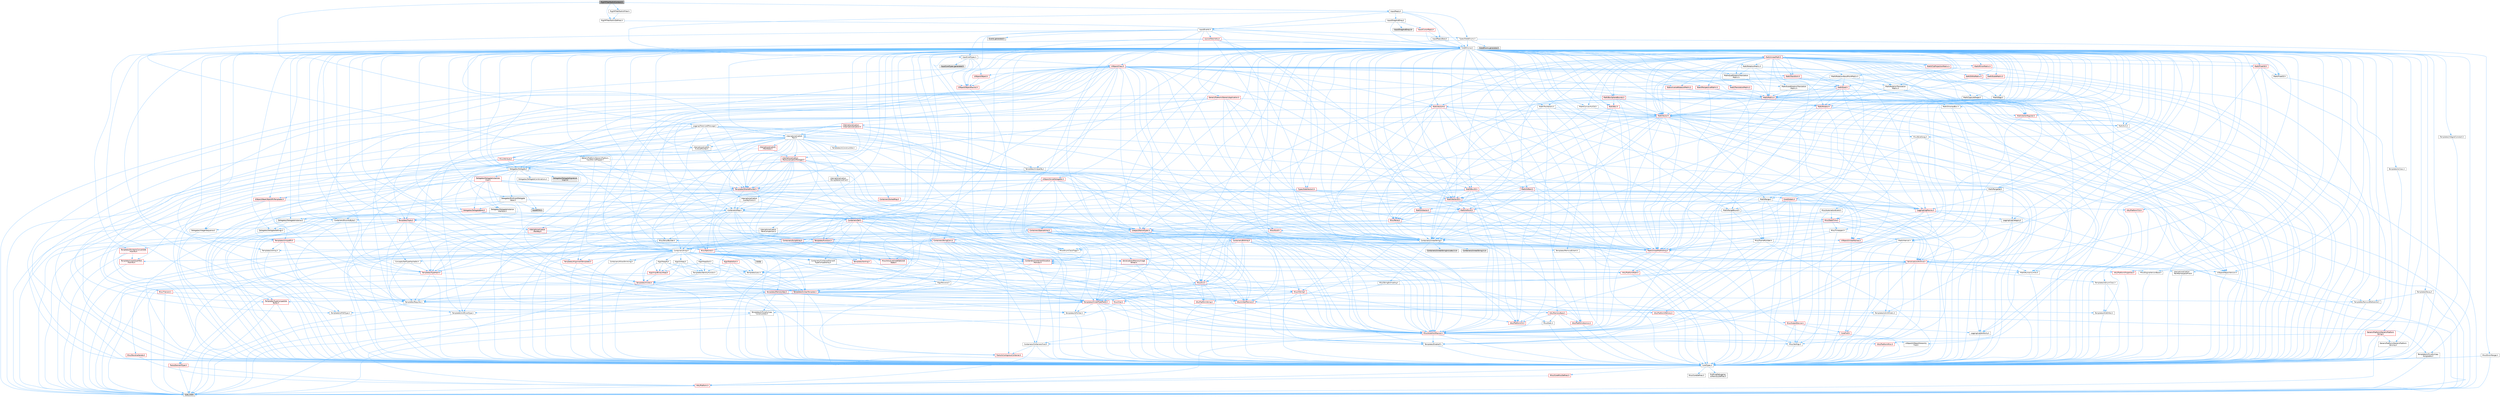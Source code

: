 digraph "RigVMTreeToolkitContext.h"
{
 // INTERACTIVE_SVG=YES
 // LATEX_PDF_SIZE
  bgcolor="transparent";
  edge [fontname=Helvetica,fontsize=10,labelfontname=Helvetica,labelfontsize=10];
  node [fontname=Helvetica,fontsize=10,shape=box,height=0.2,width=0.4];
  Node1 [id="Node000001",label="RigVMTreeToolkitContext.h",height=0.2,width=0.4,color="gray40", fillcolor="grey60", style="filled", fontcolor="black",tooltip=" "];
  Node1 -> Node2 [id="edge1_Node000001_Node000002",color="steelblue1",style="solid",tooltip=" "];
  Node2 [id="Node000002",label="RigVMTreeToolkitDefines.h",height=0.2,width=0.4,color="grey40", fillcolor="white", style="filled",URL="$da/d6b/RigVMTreeToolkitDefines_8h.html",tooltip=" "];
  Node2 -> Node3 [id="edge2_Node000002_Node000003",color="steelblue1",style="solid",tooltip=" "];
  Node3 [id="Node000003",label="CoreMinimal.h",height=0.2,width=0.4,color="grey40", fillcolor="white", style="filled",URL="$d7/d67/CoreMinimal_8h.html",tooltip=" "];
  Node3 -> Node4 [id="edge3_Node000003_Node000004",color="steelblue1",style="solid",tooltip=" "];
  Node4 [id="Node000004",label="CoreTypes.h",height=0.2,width=0.4,color="grey40", fillcolor="white", style="filled",URL="$dc/dec/CoreTypes_8h.html",tooltip=" "];
  Node4 -> Node5 [id="edge4_Node000004_Node000005",color="steelblue1",style="solid",tooltip=" "];
  Node5 [id="Node000005",label="HAL/Platform.h",height=0.2,width=0.4,color="red", fillcolor="#FFF0F0", style="filled",URL="$d9/dd0/Platform_8h.html",tooltip=" "];
  Node5 -> Node8 [id="edge5_Node000005_Node000008",color="steelblue1",style="solid",tooltip=" "];
  Node8 [id="Node000008",label="type_traits",height=0.2,width=0.4,color="grey60", fillcolor="#E0E0E0", style="filled",tooltip=" "];
  Node4 -> Node15 [id="edge6_Node000004_Node000015",color="steelblue1",style="solid",tooltip=" "];
  Node15 [id="Node000015",label="ProfilingDebugging\l/UMemoryDefines.h",height=0.2,width=0.4,color="grey40", fillcolor="white", style="filled",URL="$d2/da2/UMemoryDefines_8h.html",tooltip=" "];
  Node4 -> Node16 [id="edge7_Node000004_Node000016",color="steelblue1",style="solid",tooltip=" "];
  Node16 [id="Node000016",label="Misc/CoreMiscDefines.h",height=0.2,width=0.4,color="red", fillcolor="#FFF0F0", style="filled",URL="$da/d38/CoreMiscDefines_8h.html",tooltip=" "];
  Node16 -> Node5 [id="edge8_Node000016_Node000005",color="steelblue1",style="solid",tooltip=" "];
  Node4 -> Node17 [id="edge9_Node000004_Node000017",color="steelblue1",style="solid",tooltip=" "];
  Node17 [id="Node000017",label="Misc/CoreDefines.h",height=0.2,width=0.4,color="grey40", fillcolor="white", style="filled",URL="$d3/dd2/CoreDefines_8h.html",tooltip=" "];
  Node3 -> Node18 [id="edge10_Node000003_Node000018",color="steelblue1",style="solid",tooltip=" "];
  Node18 [id="Node000018",label="CoreFwd.h",height=0.2,width=0.4,color="red", fillcolor="#FFF0F0", style="filled",URL="$d1/d1e/CoreFwd_8h.html",tooltip=" "];
  Node18 -> Node4 [id="edge11_Node000018_Node000004",color="steelblue1",style="solid",tooltip=" "];
  Node18 -> Node19 [id="edge12_Node000018_Node000019",color="steelblue1",style="solid",tooltip=" "];
  Node19 [id="Node000019",label="Containers/ContainersFwd.h",height=0.2,width=0.4,color="grey40", fillcolor="white", style="filled",URL="$d4/d0a/ContainersFwd_8h.html",tooltip=" "];
  Node19 -> Node5 [id="edge13_Node000019_Node000005",color="steelblue1",style="solid",tooltip=" "];
  Node19 -> Node4 [id="edge14_Node000019_Node000004",color="steelblue1",style="solid",tooltip=" "];
  Node19 -> Node20 [id="edge15_Node000019_Node000020",color="steelblue1",style="solid",tooltip=" "];
  Node20 [id="Node000020",label="Traits/IsContiguousContainer.h",height=0.2,width=0.4,color="red", fillcolor="#FFF0F0", style="filled",URL="$d5/d3c/IsContiguousContainer_8h.html",tooltip=" "];
  Node20 -> Node4 [id="edge16_Node000020_Node000004",color="steelblue1",style="solid",tooltip=" "];
  Node18 -> Node24 [id="edge17_Node000018_Node000024",color="steelblue1",style="solid",tooltip=" "];
  Node24 [id="Node000024",label="UObject/UObjectHierarchy\lFwd.h",height=0.2,width=0.4,color="grey40", fillcolor="white", style="filled",URL="$d3/d13/UObjectHierarchyFwd_8h.html",tooltip=" "];
  Node3 -> Node24 [id="edge18_Node000003_Node000024",color="steelblue1",style="solid",tooltip=" "];
  Node3 -> Node19 [id="edge19_Node000003_Node000019",color="steelblue1",style="solid",tooltip=" "];
  Node3 -> Node25 [id="edge20_Node000003_Node000025",color="steelblue1",style="solid",tooltip=" "];
  Node25 [id="Node000025",label="Misc/VarArgs.h",height=0.2,width=0.4,color="grey40", fillcolor="white", style="filled",URL="$d5/d6f/VarArgs_8h.html",tooltip=" "];
  Node25 -> Node4 [id="edge21_Node000025_Node000004",color="steelblue1",style="solid",tooltip=" "];
  Node3 -> Node26 [id="edge22_Node000003_Node000026",color="steelblue1",style="solid",tooltip=" "];
  Node26 [id="Node000026",label="Logging/LogVerbosity.h",height=0.2,width=0.4,color="grey40", fillcolor="white", style="filled",URL="$d2/d8f/LogVerbosity_8h.html",tooltip=" "];
  Node26 -> Node4 [id="edge23_Node000026_Node000004",color="steelblue1",style="solid",tooltip=" "];
  Node3 -> Node27 [id="edge24_Node000003_Node000027",color="steelblue1",style="solid",tooltip=" "];
  Node27 [id="Node000027",label="Misc/OutputDevice.h",height=0.2,width=0.4,color="red", fillcolor="#FFF0F0", style="filled",URL="$d7/d32/OutputDevice_8h.html",tooltip=" "];
  Node27 -> Node18 [id="edge25_Node000027_Node000018",color="steelblue1",style="solid",tooltip=" "];
  Node27 -> Node4 [id="edge26_Node000027_Node000004",color="steelblue1",style="solid",tooltip=" "];
  Node27 -> Node26 [id="edge27_Node000027_Node000026",color="steelblue1",style="solid",tooltip=" "];
  Node27 -> Node25 [id="edge28_Node000027_Node000025",color="steelblue1",style="solid",tooltip=" "];
  Node3 -> Node33 [id="edge29_Node000003_Node000033",color="steelblue1",style="solid",tooltip=" "];
  Node33 [id="Node000033",label="HAL/PlatformCrt.h",height=0.2,width=0.4,color="red", fillcolor="#FFF0F0", style="filled",URL="$d8/d75/PlatformCrt_8h.html",tooltip=" "];
  Node3 -> Node43 [id="edge30_Node000003_Node000043",color="steelblue1",style="solid",tooltip=" "];
  Node43 [id="Node000043",label="HAL/PlatformMisc.h",height=0.2,width=0.4,color="red", fillcolor="#FFF0F0", style="filled",URL="$d0/df5/PlatformMisc_8h.html",tooltip=" "];
  Node43 -> Node4 [id="edge31_Node000043_Node000004",color="steelblue1",style="solid",tooltip=" "];
  Node3 -> Node62 [id="edge32_Node000003_Node000062",color="steelblue1",style="solid",tooltip=" "];
  Node62 [id="Node000062",label="Misc/AssertionMacros.h",height=0.2,width=0.4,color="red", fillcolor="#FFF0F0", style="filled",URL="$d0/dfa/AssertionMacros_8h.html",tooltip=" "];
  Node62 -> Node4 [id="edge33_Node000062_Node000004",color="steelblue1",style="solid",tooltip=" "];
  Node62 -> Node5 [id="edge34_Node000062_Node000005",color="steelblue1",style="solid",tooltip=" "];
  Node62 -> Node43 [id="edge35_Node000062_Node000043",color="steelblue1",style="solid",tooltip=" "];
  Node62 -> Node63 [id="edge36_Node000062_Node000063",color="steelblue1",style="solid",tooltip=" "];
  Node63 [id="Node000063",label="Templates/EnableIf.h",height=0.2,width=0.4,color="grey40", fillcolor="white", style="filled",URL="$d7/d60/EnableIf_8h.html",tooltip=" "];
  Node63 -> Node4 [id="edge37_Node000063_Node000004",color="steelblue1",style="solid",tooltip=" "];
  Node62 -> Node25 [id="edge38_Node000062_Node000025",color="steelblue1",style="solid",tooltip=" "];
  Node3 -> Node71 [id="edge39_Node000003_Node000071",color="steelblue1",style="solid",tooltip=" "];
  Node71 [id="Node000071",label="Templates/IsPointer.h",height=0.2,width=0.4,color="grey40", fillcolor="white", style="filled",URL="$d7/d05/IsPointer_8h.html",tooltip=" "];
  Node71 -> Node4 [id="edge40_Node000071_Node000004",color="steelblue1",style="solid",tooltip=" "];
  Node3 -> Node72 [id="edge41_Node000003_Node000072",color="steelblue1",style="solid",tooltip=" "];
  Node72 [id="Node000072",label="HAL/PlatformMemory.h",height=0.2,width=0.4,color="red", fillcolor="#FFF0F0", style="filled",URL="$de/d68/PlatformMemory_8h.html",tooltip=" "];
  Node72 -> Node4 [id="edge42_Node000072_Node000004",color="steelblue1",style="solid",tooltip=" "];
  Node3 -> Node55 [id="edge43_Node000003_Node000055",color="steelblue1",style="solid",tooltip=" "];
  Node55 [id="Node000055",label="HAL/PlatformAtomics.h",height=0.2,width=0.4,color="red", fillcolor="#FFF0F0", style="filled",URL="$d3/d36/PlatformAtomics_8h.html",tooltip=" "];
  Node55 -> Node4 [id="edge44_Node000055_Node000004",color="steelblue1",style="solid",tooltip=" "];
  Node3 -> Node77 [id="edge45_Node000003_Node000077",color="steelblue1",style="solid",tooltip=" "];
  Node77 [id="Node000077",label="Misc/Exec.h",height=0.2,width=0.4,color="grey40", fillcolor="white", style="filled",URL="$de/ddb/Exec_8h.html",tooltip=" "];
  Node77 -> Node4 [id="edge46_Node000077_Node000004",color="steelblue1",style="solid",tooltip=" "];
  Node77 -> Node62 [id="edge47_Node000077_Node000062",color="steelblue1",style="solid",tooltip=" "];
  Node3 -> Node78 [id="edge48_Node000003_Node000078",color="steelblue1",style="solid",tooltip=" "];
  Node78 [id="Node000078",label="HAL/MemoryBase.h",height=0.2,width=0.4,color="red", fillcolor="#FFF0F0", style="filled",URL="$d6/d9f/MemoryBase_8h.html",tooltip=" "];
  Node78 -> Node4 [id="edge49_Node000078_Node000004",color="steelblue1",style="solid",tooltip=" "];
  Node78 -> Node55 [id="edge50_Node000078_Node000055",color="steelblue1",style="solid",tooltip=" "];
  Node78 -> Node33 [id="edge51_Node000078_Node000033",color="steelblue1",style="solid",tooltip=" "];
  Node78 -> Node77 [id="edge52_Node000078_Node000077",color="steelblue1",style="solid",tooltip=" "];
  Node78 -> Node27 [id="edge53_Node000078_Node000027",color="steelblue1",style="solid",tooltip=" "];
  Node3 -> Node88 [id="edge54_Node000003_Node000088",color="steelblue1",style="solid",tooltip=" "];
  Node88 [id="Node000088",label="HAL/UnrealMemory.h",height=0.2,width=0.4,color="red", fillcolor="#FFF0F0", style="filled",URL="$d9/d96/UnrealMemory_8h.html",tooltip=" "];
  Node88 -> Node4 [id="edge55_Node000088_Node000004",color="steelblue1",style="solid",tooltip=" "];
  Node88 -> Node78 [id="edge56_Node000088_Node000078",color="steelblue1",style="solid",tooltip=" "];
  Node88 -> Node72 [id="edge57_Node000088_Node000072",color="steelblue1",style="solid",tooltip=" "];
  Node88 -> Node71 [id="edge58_Node000088_Node000071",color="steelblue1",style="solid",tooltip=" "];
  Node3 -> Node90 [id="edge59_Node000003_Node000090",color="steelblue1",style="solid",tooltip=" "];
  Node90 [id="Node000090",label="Templates/IsArithmetic.h",height=0.2,width=0.4,color="grey40", fillcolor="white", style="filled",URL="$d2/d5d/IsArithmetic_8h.html",tooltip=" "];
  Node90 -> Node4 [id="edge60_Node000090_Node000004",color="steelblue1",style="solid",tooltip=" "];
  Node3 -> Node84 [id="edge61_Node000003_Node000084",color="steelblue1",style="solid",tooltip=" "];
  Node84 [id="Node000084",label="Templates/AndOrNot.h",height=0.2,width=0.4,color="grey40", fillcolor="white", style="filled",URL="$db/d0a/AndOrNot_8h.html",tooltip=" "];
  Node84 -> Node4 [id="edge62_Node000084_Node000004",color="steelblue1",style="solid",tooltip=" "];
  Node3 -> Node91 [id="edge63_Node000003_Node000091",color="steelblue1",style="solid",tooltip=" "];
  Node91 [id="Node000091",label="Templates/IsPODType.h",height=0.2,width=0.4,color="grey40", fillcolor="white", style="filled",URL="$d7/db1/IsPODType_8h.html",tooltip=" "];
  Node91 -> Node4 [id="edge64_Node000091_Node000004",color="steelblue1",style="solid",tooltip=" "];
  Node3 -> Node92 [id="edge65_Node000003_Node000092",color="steelblue1",style="solid",tooltip=" "];
  Node92 [id="Node000092",label="Templates/IsUECoreType.h",height=0.2,width=0.4,color="grey40", fillcolor="white", style="filled",URL="$d1/db8/IsUECoreType_8h.html",tooltip=" "];
  Node92 -> Node4 [id="edge66_Node000092_Node000004",color="steelblue1",style="solid",tooltip=" "];
  Node92 -> Node8 [id="edge67_Node000092_Node000008",color="steelblue1",style="solid",tooltip=" "];
  Node3 -> Node85 [id="edge68_Node000003_Node000085",color="steelblue1",style="solid",tooltip=" "];
  Node85 [id="Node000085",label="Templates/IsTriviallyCopy\lConstructible.h",height=0.2,width=0.4,color="grey40", fillcolor="white", style="filled",URL="$d3/d78/IsTriviallyCopyConstructible_8h.html",tooltip=" "];
  Node85 -> Node4 [id="edge69_Node000085_Node000004",color="steelblue1",style="solid",tooltip=" "];
  Node85 -> Node8 [id="edge70_Node000085_Node000008",color="steelblue1",style="solid",tooltip=" "];
  Node3 -> Node93 [id="edge71_Node000003_Node000093",color="steelblue1",style="solid",tooltip=" "];
  Node93 [id="Node000093",label="Templates/UnrealTypeTraits.h",height=0.2,width=0.4,color="red", fillcolor="#FFF0F0", style="filled",URL="$d2/d2d/UnrealTypeTraits_8h.html",tooltip=" "];
  Node93 -> Node4 [id="edge72_Node000093_Node000004",color="steelblue1",style="solid",tooltip=" "];
  Node93 -> Node71 [id="edge73_Node000093_Node000071",color="steelblue1",style="solid",tooltip=" "];
  Node93 -> Node62 [id="edge74_Node000093_Node000062",color="steelblue1",style="solid",tooltip=" "];
  Node93 -> Node84 [id="edge75_Node000093_Node000084",color="steelblue1",style="solid",tooltip=" "];
  Node93 -> Node63 [id="edge76_Node000093_Node000063",color="steelblue1",style="solid",tooltip=" "];
  Node93 -> Node90 [id="edge77_Node000093_Node000090",color="steelblue1",style="solid",tooltip=" "];
  Node93 -> Node91 [id="edge78_Node000093_Node000091",color="steelblue1",style="solid",tooltip=" "];
  Node93 -> Node92 [id="edge79_Node000093_Node000092",color="steelblue1",style="solid",tooltip=" "];
  Node93 -> Node85 [id="edge80_Node000093_Node000085",color="steelblue1",style="solid",tooltip=" "];
  Node3 -> Node63 [id="edge81_Node000003_Node000063",color="steelblue1",style="solid",tooltip=" "];
  Node3 -> Node95 [id="edge82_Node000003_Node000095",color="steelblue1",style="solid",tooltip=" "];
  Node95 [id="Node000095",label="Templates/RemoveReference.h",height=0.2,width=0.4,color="grey40", fillcolor="white", style="filled",URL="$da/dbe/RemoveReference_8h.html",tooltip=" "];
  Node95 -> Node4 [id="edge83_Node000095_Node000004",color="steelblue1",style="solid",tooltip=" "];
  Node3 -> Node96 [id="edge84_Node000003_Node000096",color="steelblue1",style="solid",tooltip=" "];
  Node96 [id="Node000096",label="Templates/IntegralConstant.h",height=0.2,width=0.4,color="grey40", fillcolor="white", style="filled",URL="$db/d1b/IntegralConstant_8h.html",tooltip=" "];
  Node96 -> Node4 [id="edge85_Node000096_Node000004",color="steelblue1",style="solid",tooltip=" "];
  Node3 -> Node97 [id="edge86_Node000003_Node000097",color="steelblue1",style="solid",tooltip=" "];
  Node97 [id="Node000097",label="Templates/IsClass.h",height=0.2,width=0.4,color="grey40", fillcolor="white", style="filled",URL="$db/dcb/IsClass_8h.html",tooltip=" "];
  Node97 -> Node4 [id="edge87_Node000097_Node000004",color="steelblue1",style="solid",tooltip=" "];
  Node3 -> Node98 [id="edge88_Node000003_Node000098",color="steelblue1",style="solid",tooltip=" "];
  Node98 [id="Node000098",label="Templates/TypeCompatible\lBytes.h",height=0.2,width=0.4,color="red", fillcolor="#FFF0F0", style="filled",URL="$df/d0a/TypeCompatibleBytes_8h.html",tooltip=" "];
  Node98 -> Node4 [id="edge89_Node000098_Node000004",color="steelblue1",style="solid",tooltip=" "];
  Node98 -> Node8 [id="edge90_Node000098_Node000008",color="steelblue1",style="solid",tooltip=" "];
  Node3 -> Node20 [id="edge91_Node000003_Node000020",color="steelblue1",style="solid",tooltip=" "];
  Node3 -> Node99 [id="edge92_Node000003_Node000099",color="steelblue1",style="solid",tooltip=" "];
  Node99 [id="Node000099",label="Templates/UnrealTemplate.h",height=0.2,width=0.4,color="red", fillcolor="#FFF0F0", style="filled",URL="$d4/d24/UnrealTemplate_8h.html",tooltip=" "];
  Node99 -> Node4 [id="edge93_Node000099_Node000004",color="steelblue1",style="solid",tooltip=" "];
  Node99 -> Node71 [id="edge94_Node000099_Node000071",color="steelblue1",style="solid",tooltip=" "];
  Node99 -> Node88 [id="edge95_Node000099_Node000088",color="steelblue1",style="solid",tooltip=" "];
  Node99 -> Node93 [id="edge96_Node000099_Node000093",color="steelblue1",style="solid",tooltip=" "];
  Node99 -> Node95 [id="edge97_Node000099_Node000095",color="steelblue1",style="solid",tooltip=" "];
  Node99 -> Node65 [id="edge98_Node000099_Node000065",color="steelblue1",style="solid",tooltip=" "];
  Node65 [id="Node000065",label="Templates/Requires.h",height=0.2,width=0.4,color="grey40", fillcolor="white", style="filled",URL="$dc/d96/Requires_8h.html",tooltip=" "];
  Node65 -> Node63 [id="edge99_Node000065_Node000063",color="steelblue1",style="solid",tooltip=" "];
  Node65 -> Node8 [id="edge100_Node000065_Node000008",color="steelblue1",style="solid",tooltip=" "];
  Node99 -> Node98 [id="edge101_Node000099_Node000098",color="steelblue1",style="solid",tooltip=" "];
  Node99 -> Node20 [id="edge102_Node000099_Node000020",color="steelblue1",style="solid",tooltip=" "];
  Node99 -> Node8 [id="edge103_Node000099_Node000008",color="steelblue1",style="solid",tooltip=" "];
  Node3 -> Node48 [id="edge104_Node000003_Node000048",color="steelblue1",style="solid",tooltip=" "];
  Node48 [id="Node000048",label="Math/NumericLimits.h",height=0.2,width=0.4,color="grey40", fillcolor="white", style="filled",URL="$df/d1b/NumericLimits_8h.html",tooltip=" "];
  Node48 -> Node4 [id="edge105_Node000048_Node000004",color="steelblue1",style="solid",tooltip=" "];
  Node3 -> Node103 [id="edge106_Node000003_Node000103",color="steelblue1",style="solid",tooltip=" "];
  Node103 [id="Node000103",label="HAL/PlatformMath.h",height=0.2,width=0.4,color="red", fillcolor="#FFF0F0", style="filled",URL="$dc/d53/PlatformMath_8h.html",tooltip=" "];
  Node103 -> Node4 [id="edge107_Node000103_Node000004",color="steelblue1",style="solid",tooltip=" "];
  Node3 -> Node86 [id="edge108_Node000003_Node000086",color="steelblue1",style="solid",tooltip=" "];
  Node86 [id="Node000086",label="Templates/IsTriviallyCopy\lAssignable.h",height=0.2,width=0.4,color="grey40", fillcolor="white", style="filled",URL="$d2/df2/IsTriviallyCopyAssignable_8h.html",tooltip=" "];
  Node86 -> Node4 [id="edge109_Node000086_Node000004",color="steelblue1",style="solid",tooltip=" "];
  Node86 -> Node8 [id="edge110_Node000086_Node000008",color="steelblue1",style="solid",tooltip=" "];
  Node3 -> Node111 [id="edge111_Node000003_Node000111",color="steelblue1",style="solid",tooltip=" "];
  Node111 [id="Node000111",label="Templates/MemoryOps.h",height=0.2,width=0.4,color="red", fillcolor="#FFF0F0", style="filled",URL="$db/dea/MemoryOps_8h.html",tooltip=" "];
  Node111 -> Node4 [id="edge112_Node000111_Node000004",color="steelblue1",style="solid",tooltip=" "];
  Node111 -> Node88 [id="edge113_Node000111_Node000088",color="steelblue1",style="solid",tooltip=" "];
  Node111 -> Node86 [id="edge114_Node000111_Node000086",color="steelblue1",style="solid",tooltip=" "];
  Node111 -> Node85 [id="edge115_Node000111_Node000085",color="steelblue1",style="solid",tooltip=" "];
  Node111 -> Node65 [id="edge116_Node000111_Node000065",color="steelblue1",style="solid",tooltip=" "];
  Node111 -> Node93 [id="edge117_Node000111_Node000093",color="steelblue1",style="solid",tooltip=" "];
  Node111 -> Node8 [id="edge118_Node000111_Node000008",color="steelblue1",style="solid",tooltip=" "];
  Node3 -> Node112 [id="edge119_Node000003_Node000112",color="steelblue1",style="solid",tooltip=" "];
  Node112 [id="Node000112",label="Containers/ContainerAllocation\lPolicies.h",height=0.2,width=0.4,color="red", fillcolor="#FFF0F0", style="filled",URL="$d7/dff/ContainerAllocationPolicies_8h.html",tooltip=" "];
  Node112 -> Node4 [id="edge120_Node000112_Node000004",color="steelblue1",style="solid",tooltip=" "];
  Node112 -> Node112 [id="edge121_Node000112_Node000112",color="steelblue1",style="solid",tooltip=" "];
  Node112 -> Node103 [id="edge122_Node000112_Node000103",color="steelblue1",style="solid",tooltip=" "];
  Node112 -> Node88 [id="edge123_Node000112_Node000088",color="steelblue1",style="solid",tooltip=" "];
  Node112 -> Node48 [id="edge124_Node000112_Node000048",color="steelblue1",style="solid",tooltip=" "];
  Node112 -> Node62 [id="edge125_Node000112_Node000062",color="steelblue1",style="solid",tooltip=" "];
  Node112 -> Node111 [id="edge126_Node000112_Node000111",color="steelblue1",style="solid",tooltip=" "];
  Node112 -> Node98 [id="edge127_Node000112_Node000098",color="steelblue1",style="solid",tooltip=" "];
  Node112 -> Node8 [id="edge128_Node000112_Node000008",color="steelblue1",style="solid",tooltip=" "];
  Node3 -> Node115 [id="edge129_Node000003_Node000115",color="steelblue1",style="solid",tooltip=" "];
  Node115 [id="Node000115",label="Templates/IsEnumClass.h",height=0.2,width=0.4,color="grey40", fillcolor="white", style="filled",URL="$d7/d15/IsEnumClass_8h.html",tooltip=" "];
  Node115 -> Node4 [id="edge130_Node000115_Node000004",color="steelblue1",style="solid",tooltip=" "];
  Node115 -> Node84 [id="edge131_Node000115_Node000084",color="steelblue1",style="solid",tooltip=" "];
  Node3 -> Node116 [id="edge132_Node000003_Node000116",color="steelblue1",style="solid",tooltip=" "];
  Node116 [id="Node000116",label="HAL/PlatformProperties.h",height=0.2,width=0.4,color="red", fillcolor="#FFF0F0", style="filled",URL="$d9/db0/PlatformProperties_8h.html",tooltip=" "];
  Node116 -> Node4 [id="edge133_Node000116_Node000004",color="steelblue1",style="solid",tooltip=" "];
  Node3 -> Node119 [id="edge134_Node000003_Node000119",color="steelblue1",style="solid",tooltip=" "];
  Node119 [id="Node000119",label="Misc/EngineVersionBase.h",height=0.2,width=0.4,color="grey40", fillcolor="white", style="filled",URL="$d5/d2b/EngineVersionBase_8h.html",tooltip=" "];
  Node119 -> Node4 [id="edge135_Node000119_Node000004",color="steelblue1",style="solid",tooltip=" "];
  Node3 -> Node120 [id="edge136_Node000003_Node000120",color="steelblue1",style="solid",tooltip=" "];
  Node120 [id="Node000120",label="Internationalization\l/TextNamespaceFwd.h",height=0.2,width=0.4,color="grey40", fillcolor="white", style="filled",URL="$d8/d97/TextNamespaceFwd_8h.html",tooltip=" "];
  Node120 -> Node4 [id="edge137_Node000120_Node000004",color="steelblue1",style="solid",tooltip=" "];
  Node3 -> Node121 [id="edge138_Node000003_Node000121",color="steelblue1",style="solid",tooltip=" "];
  Node121 [id="Node000121",label="Serialization/Archive.h",height=0.2,width=0.4,color="red", fillcolor="#FFF0F0", style="filled",URL="$d7/d3b/Archive_8h.html",tooltip=" "];
  Node121 -> Node18 [id="edge139_Node000121_Node000018",color="steelblue1",style="solid",tooltip=" "];
  Node121 -> Node4 [id="edge140_Node000121_Node000004",color="steelblue1",style="solid",tooltip=" "];
  Node121 -> Node116 [id="edge141_Node000121_Node000116",color="steelblue1",style="solid",tooltip=" "];
  Node121 -> Node120 [id="edge142_Node000121_Node000120",color="steelblue1",style="solid",tooltip=" "];
  Node121 -> Node62 [id="edge143_Node000121_Node000062",color="steelblue1",style="solid",tooltip=" "];
  Node121 -> Node119 [id="edge144_Node000121_Node000119",color="steelblue1",style="solid",tooltip=" "];
  Node121 -> Node25 [id="edge145_Node000121_Node000025",color="steelblue1",style="solid",tooltip=" "];
  Node121 -> Node63 [id="edge146_Node000121_Node000063",color="steelblue1",style="solid",tooltip=" "];
  Node121 -> Node115 [id="edge147_Node000121_Node000115",color="steelblue1",style="solid",tooltip=" "];
  Node121 -> Node99 [id="edge148_Node000121_Node000099",color="steelblue1",style="solid",tooltip=" "];
  Node121 -> Node124 [id="edge149_Node000121_Node000124",color="steelblue1",style="solid",tooltip=" "];
  Node124 [id="Node000124",label="UObject/ObjectVersion.h",height=0.2,width=0.4,color="grey40", fillcolor="white", style="filled",URL="$da/d63/ObjectVersion_8h.html",tooltip=" "];
  Node124 -> Node4 [id="edge150_Node000124_Node000004",color="steelblue1",style="solid",tooltip=" "];
  Node3 -> Node125 [id="edge151_Node000003_Node000125",color="steelblue1",style="solid",tooltip=" "];
  Node125 [id="Node000125",label="Templates/Less.h",height=0.2,width=0.4,color="grey40", fillcolor="white", style="filled",URL="$de/dc8/Less_8h.html",tooltip=" "];
  Node125 -> Node4 [id="edge152_Node000125_Node000004",color="steelblue1",style="solid",tooltip=" "];
  Node125 -> Node99 [id="edge153_Node000125_Node000099",color="steelblue1",style="solid",tooltip=" "];
  Node3 -> Node126 [id="edge154_Node000003_Node000126",color="steelblue1",style="solid",tooltip=" "];
  Node126 [id="Node000126",label="Templates/Sorting.h",height=0.2,width=0.4,color="red", fillcolor="#FFF0F0", style="filled",URL="$d3/d9e/Sorting_8h.html",tooltip=" "];
  Node126 -> Node4 [id="edge155_Node000126_Node000004",color="steelblue1",style="solid",tooltip=" "];
  Node126 -> Node103 [id="edge156_Node000126_Node000103",color="steelblue1",style="solid",tooltip=" "];
  Node126 -> Node125 [id="edge157_Node000126_Node000125",color="steelblue1",style="solid",tooltip=" "];
  Node3 -> Node137 [id="edge158_Node000003_Node000137",color="steelblue1",style="solid",tooltip=" "];
  Node137 [id="Node000137",label="Misc/Char.h",height=0.2,width=0.4,color="red", fillcolor="#FFF0F0", style="filled",URL="$d0/d58/Char_8h.html",tooltip=" "];
  Node137 -> Node4 [id="edge159_Node000137_Node000004",color="steelblue1",style="solid",tooltip=" "];
  Node137 -> Node8 [id="edge160_Node000137_Node000008",color="steelblue1",style="solid",tooltip=" "];
  Node3 -> Node140 [id="edge161_Node000003_Node000140",color="steelblue1",style="solid",tooltip=" "];
  Node140 [id="Node000140",label="GenericPlatform/GenericPlatform\lStricmp.h",height=0.2,width=0.4,color="grey40", fillcolor="white", style="filled",URL="$d2/d86/GenericPlatformStricmp_8h.html",tooltip=" "];
  Node140 -> Node4 [id="edge162_Node000140_Node000004",color="steelblue1",style="solid",tooltip=" "];
  Node3 -> Node141 [id="edge163_Node000003_Node000141",color="steelblue1",style="solid",tooltip=" "];
  Node141 [id="Node000141",label="GenericPlatform/GenericPlatform\lString.h",height=0.2,width=0.4,color="red", fillcolor="#FFF0F0", style="filled",URL="$dd/d20/GenericPlatformString_8h.html",tooltip=" "];
  Node141 -> Node4 [id="edge164_Node000141_Node000004",color="steelblue1",style="solid",tooltip=" "];
  Node141 -> Node140 [id="edge165_Node000141_Node000140",color="steelblue1",style="solid",tooltip=" "];
  Node141 -> Node63 [id="edge166_Node000141_Node000063",color="steelblue1",style="solid",tooltip=" "];
  Node141 -> Node8 [id="edge167_Node000141_Node000008",color="steelblue1",style="solid",tooltip=" "];
  Node3 -> Node74 [id="edge168_Node000003_Node000074",color="steelblue1",style="solid",tooltip=" "];
  Node74 [id="Node000074",label="HAL/PlatformString.h",height=0.2,width=0.4,color="red", fillcolor="#FFF0F0", style="filled",URL="$db/db5/PlatformString_8h.html",tooltip=" "];
  Node74 -> Node4 [id="edge169_Node000074_Node000004",color="steelblue1",style="solid",tooltip=" "];
  Node3 -> Node144 [id="edge170_Node000003_Node000144",color="steelblue1",style="solid",tooltip=" "];
  Node144 [id="Node000144",label="Misc/CString.h",height=0.2,width=0.4,color="red", fillcolor="#FFF0F0", style="filled",URL="$d2/d49/CString_8h.html",tooltip=" "];
  Node144 -> Node4 [id="edge171_Node000144_Node000004",color="steelblue1",style="solid",tooltip=" "];
  Node144 -> Node33 [id="edge172_Node000144_Node000033",color="steelblue1",style="solid",tooltip=" "];
  Node144 -> Node74 [id="edge173_Node000144_Node000074",color="steelblue1",style="solid",tooltip=" "];
  Node144 -> Node62 [id="edge174_Node000144_Node000062",color="steelblue1",style="solid",tooltip=" "];
  Node144 -> Node137 [id="edge175_Node000144_Node000137",color="steelblue1",style="solid",tooltip=" "];
  Node144 -> Node25 [id="edge176_Node000144_Node000025",color="steelblue1",style="solid",tooltip=" "];
  Node3 -> Node145 [id="edge177_Node000003_Node000145",color="steelblue1",style="solid",tooltip=" "];
  Node145 [id="Node000145",label="Misc/Crc.h",height=0.2,width=0.4,color="red", fillcolor="#FFF0F0", style="filled",URL="$d4/dd2/Crc_8h.html",tooltip=" "];
  Node145 -> Node4 [id="edge178_Node000145_Node000004",color="steelblue1",style="solid",tooltip=" "];
  Node145 -> Node74 [id="edge179_Node000145_Node000074",color="steelblue1",style="solid",tooltip=" "];
  Node145 -> Node62 [id="edge180_Node000145_Node000062",color="steelblue1",style="solid",tooltip=" "];
  Node145 -> Node144 [id="edge181_Node000145_Node000144",color="steelblue1",style="solid",tooltip=" "];
  Node145 -> Node137 [id="edge182_Node000145_Node000137",color="steelblue1",style="solid",tooltip=" "];
  Node145 -> Node93 [id="edge183_Node000145_Node000093",color="steelblue1",style="solid",tooltip=" "];
  Node3 -> Node136 [id="edge184_Node000003_Node000136",color="steelblue1",style="solid",tooltip=" "];
  Node136 [id="Node000136",label="Math/UnrealMathUtility.h",height=0.2,width=0.4,color="red", fillcolor="#FFF0F0", style="filled",URL="$db/db8/UnrealMathUtility_8h.html",tooltip=" "];
  Node136 -> Node4 [id="edge185_Node000136_Node000004",color="steelblue1",style="solid",tooltip=" "];
  Node136 -> Node62 [id="edge186_Node000136_Node000062",color="steelblue1",style="solid",tooltip=" "];
  Node136 -> Node103 [id="edge187_Node000136_Node000103",color="steelblue1",style="solid",tooltip=" "];
  Node136 -> Node65 [id="edge188_Node000136_Node000065",color="steelblue1",style="solid",tooltip=" "];
  Node3 -> Node146 [id="edge189_Node000003_Node000146",color="steelblue1",style="solid",tooltip=" "];
  Node146 [id="Node000146",label="Containers/UnrealString.h",height=0.2,width=0.4,color="grey40", fillcolor="white", style="filled",URL="$d5/dba/UnrealString_8h.html",tooltip=" "];
  Node146 -> Node147 [id="edge190_Node000146_Node000147",color="steelblue1",style="solid",tooltip=" "];
  Node147 [id="Node000147",label="Containers/UnrealStringIncludes.h.inl",height=0.2,width=0.4,color="grey60", fillcolor="#E0E0E0", style="filled",tooltip=" "];
  Node146 -> Node148 [id="edge191_Node000146_Node000148",color="steelblue1",style="solid",tooltip=" "];
  Node148 [id="Node000148",label="Containers/UnrealString.h.inl",height=0.2,width=0.4,color="grey60", fillcolor="#E0E0E0", style="filled",tooltip=" "];
  Node146 -> Node149 [id="edge192_Node000146_Node000149",color="steelblue1",style="solid",tooltip=" "];
  Node149 [id="Node000149",label="Misc/StringFormatArg.h",height=0.2,width=0.4,color="grey40", fillcolor="white", style="filled",URL="$d2/d16/StringFormatArg_8h.html",tooltip=" "];
  Node149 -> Node19 [id="edge193_Node000149_Node000019",color="steelblue1",style="solid",tooltip=" "];
  Node3 -> Node150 [id="edge194_Node000003_Node000150",color="steelblue1",style="solid",tooltip=" "];
  Node150 [id="Node000150",label="Containers/Array.h",height=0.2,width=0.4,color="grey40", fillcolor="white", style="filled",URL="$df/dd0/Array_8h.html",tooltip=" "];
  Node150 -> Node4 [id="edge195_Node000150_Node000004",color="steelblue1",style="solid",tooltip=" "];
  Node150 -> Node62 [id="edge196_Node000150_Node000062",color="steelblue1",style="solid",tooltip=" "];
  Node150 -> Node151 [id="edge197_Node000150_Node000151",color="steelblue1",style="solid",tooltip=" "];
  Node151 [id="Node000151",label="Misc/IntrusiveUnsetOptional\lState.h",height=0.2,width=0.4,color="red", fillcolor="#FFF0F0", style="filled",URL="$d2/d0a/IntrusiveUnsetOptionalState_8h.html",tooltip=" "];
  Node150 -> Node153 [id="edge198_Node000150_Node000153",color="steelblue1",style="solid",tooltip=" "];
  Node153 [id="Node000153",label="Misc/ReverseIterate.h",height=0.2,width=0.4,color="red", fillcolor="#FFF0F0", style="filled",URL="$db/de3/ReverseIterate_8h.html",tooltip=" "];
  Node153 -> Node5 [id="edge199_Node000153_Node000005",color="steelblue1",style="solid",tooltip=" "];
  Node150 -> Node88 [id="edge200_Node000150_Node000088",color="steelblue1",style="solid",tooltip=" "];
  Node150 -> Node93 [id="edge201_Node000150_Node000093",color="steelblue1",style="solid",tooltip=" "];
  Node150 -> Node99 [id="edge202_Node000150_Node000099",color="steelblue1",style="solid",tooltip=" "];
  Node150 -> Node155 [id="edge203_Node000150_Node000155",color="steelblue1",style="solid",tooltip=" "];
  Node155 [id="Node000155",label="Containers/AllowShrinking.h",height=0.2,width=0.4,color="grey40", fillcolor="white", style="filled",URL="$d7/d1a/AllowShrinking_8h.html",tooltip=" "];
  Node155 -> Node4 [id="edge204_Node000155_Node000004",color="steelblue1",style="solid",tooltip=" "];
  Node150 -> Node112 [id="edge205_Node000150_Node000112",color="steelblue1",style="solid",tooltip=" "];
  Node150 -> Node156 [id="edge206_Node000150_Node000156",color="steelblue1",style="solid",tooltip=" "];
  Node156 [id="Node000156",label="Containers/ContainerElement\lTypeCompatibility.h",height=0.2,width=0.4,color="grey40", fillcolor="white", style="filled",URL="$df/ddf/ContainerElementTypeCompatibility_8h.html",tooltip=" "];
  Node156 -> Node4 [id="edge207_Node000156_Node000004",color="steelblue1",style="solid",tooltip=" "];
  Node156 -> Node93 [id="edge208_Node000156_Node000093",color="steelblue1",style="solid",tooltip=" "];
  Node150 -> Node121 [id="edge209_Node000150_Node000121",color="steelblue1",style="solid",tooltip=" "];
  Node150 -> Node157 [id="edge210_Node000150_Node000157",color="steelblue1",style="solid",tooltip=" "];
  Node157 [id="Node000157",label="Serialization/MemoryImage\lWriter.h",height=0.2,width=0.4,color="red", fillcolor="#FFF0F0", style="filled",URL="$d0/d08/MemoryImageWriter_8h.html",tooltip=" "];
  Node157 -> Node4 [id="edge211_Node000157_Node000004",color="steelblue1",style="solid",tooltip=" "];
  Node150 -> Node166 [id="edge212_Node000150_Node000166",color="steelblue1",style="solid",tooltip=" "];
  Node166 [id="Node000166",label="Algo/Heapify.h",height=0.2,width=0.4,color="grey40", fillcolor="white", style="filled",URL="$d0/d2a/Heapify_8h.html",tooltip=" "];
  Node166 -> Node133 [id="edge213_Node000166_Node000133",color="steelblue1",style="solid",tooltip=" "];
  Node133 [id="Node000133",label="Algo/Impl/BinaryHeap.h",height=0.2,width=0.4,color="red", fillcolor="#FFF0F0", style="filled",URL="$d7/da3/Algo_2Impl_2BinaryHeap_8h.html",tooltip=" "];
  Node133 -> Node129 [id="edge214_Node000133_Node000129",color="steelblue1",style="solid",tooltip=" "];
  Node129 [id="Node000129",label="Templates/Invoke.h",height=0.2,width=0.4,color="red", fillcolor="#FFF0F0", style="filled",URL="$d7/deb/Invoke_8h.html",tooltip=" "];
  Node129 -> Node4 [id="edge215_Node000129_Node000004",color="steelblue1",style="solid",tooltip=" "];
  Node129 -> Node99 [id="edge216_Node000129_Node000099",color="steelblue1",style="solid",tooltip=" "];
  Node129 -> Node8 [id="edge217_Node000129_Node000008",color="steelblue1",style="solid",tooltip=" "];
  Node133 -> Node8 [id="edge218_Node000133_Node000008",color="steelblue1",style="solid",tooltip=" "];
  Node166 -> Node128 [id="edge219_Node000166_Node000128",color="steelblue1",style="solid",tooltip=" "];
  Node128 [id="Node000128",label="Templates/IdentityFunctor.h",height=0.2,width=0.4,color="grey40", fillcolor="white", style="filled",URL="$d7/d2e/IdentityFunctor_8h.html",tooltip=" "];
  Node128 -> Node5 [id="edge220_Node000128_Node000005",color="steelblue1",style="solid",tooltip=" "];
  Node166 -> Node129 [id="edge221_Node000166_Node000129",color="steelblue1",style="solid",tooltip=" "];
  Node166 -> Node125 [id="edge222_Node000166_Node000125",color="steelblue1",style="solid",tooltip=" "];
  Node166 -> Node99 [id="edge223_Node000166_Node000099",color="steelblue1",style="solid",tooltip=" "];
  Node150 -> Node167 [id="edge224_Node000150_Node000167",color="steelblue1",style="solid",tooltip=" "];
  Node167 [id="Node000167",label="Algo/HeapSort.h",height=0.2,width=0.4,color="grey40", fillcolor="white", style="filled",URL="$d3/d92/HeapSort_8h.html",tooltip=" "];
  Node167 -> Node133 [id="edge225_Node000167_Node000133",color="steelblue1",style="solid",tooltip=" "];
  Node167 -> Node128 [id="edge226_Node000167_Node000128",color="steelblue1",style="solid",tooltip=" "];
  Node167 -> Node125 [id="edge227_Node000167_Node000125",color="steelblue1",style="solid",tooltip=" "];
  Node167 -> Node99 [id="edge228_Node000167_Node000099",color="steelblue1",style="solid",tooltip=" "];
  Node150 -> Node168 [id="edge229_Node000150_Node000168",color="steelblue1",style="solid",tooltip=" "];
  Node168 [id="Node000168",label="Algo/IsHeap.h",height=0.2,width=0.4,color="grey40", fillcolor="white", style="filled",URL="$de/d32/IsHeap_8h.html",tooltip=" "];
  Node168 -> Node133 [id="edge230_Node000168_Node000133",color="steelblue1",style="solid",tooltip=" "];
  Node168 -> Node128 [id="edge231_Node000168_Node000128",color="steelblue1",style="solid",tooltip=" "];
  Node168 -> Node129 [id="edge232_Node000168_Node000129",color="steelblue1",style="solid",tooltip=" "];
  Node168 -> Node125 [id="edge233_Node000168_Node000125",color="steelblue1",style="solid",tooltip=" "];
  Node168 -> Node99 [id="edge234_Node000168_Node000099",color="steelblue1",style="solid",tooltip=" "];
  Node150 -> Node133 [id="edge235_Node000150_Node000133",color="steelblue1",style="solid",tooltip=" "];
  Node150 -> Node169 [id="edge236_Node000150_Node000169",color="steelblue1",style="solid",tooltip=" "];
  Node169 [id="Node000169",label="Algo/StableSort.h",height=0.2,width=0.4,color="red", fillcolor="#FFF0F0", style="filled",URL="$d7/d3c/StableSort_8h.html",tooltip=" "];
  Node169 -> Node128 [id="edge237_Node000169_Node000128",color="steelblue1",style="solid",tooltip=" "];
  Node169 -> Node129 [id="edge238_Node000169_Node000129",color="steelblue1",style="solid",tooltip=" "];
  Node169 -> Node125 [id="edge239_Node000169_Node000125",color="steelblue1",style="solid",tooltip=" "];
  Node169 -> Node99 [id="edge240_Node000169_Node000099",color="steelblue1",style="solid",tooltip=" "];
  Node150 -> Node171 [id="edge241_Node000150_Node000171",color="steelblue1",style="solid",tooltip=" "];
  Node171 [id="Node000171",label="Concepts/GetTypeHashable.h",height=0.2,width=0.4,color="grey40", fillcolor="white", style="filled",URL="$d3/da2/GetTypeHashable_8h.html",tooltip=" "];
  Node171 -> Node4 [id="edge242_Node000171_Node000004",color="steelblue1",style="solid",tooltip=" "];
  Node171 -> Node162 [id="edge243_Node000171_Node000162",color="steelblue1",style="solid",tooltip=" "];
  Node162 [id="Node000162",label="Templates/TypeHash.h",height=0.2,width=0.4,color="red", fillcolor="#FFF0F0", style="filled",URL="$d1/d62/TypeHash_8h.html",tooltip=" "];
  Node162 -> Node4 [id="edge244_Node000162_Node000004",color="steelblue1",style="solid",tooltip=" "];
  Node162 -> Node65 [id="edge245_Node000162_Node000065",color="steelblue1",style="solid",tooltip=" "];
  Node162 -> Node145 [id="edge246_Node000162_Node000145",color="steelblue1",style="solid",tooltip=" "];
  Node162 -> Node8 [id="edge247_Node000162_Node000008",color="steelblue1",style="solid",tooltip=" "];
  Node150 -> Node128 [id="edge248_Node000150_Node000128",color="steelblue1",style="solid",tooltip=" "];
  Node150 -> Node129 [id="edge249_Node000150_Node000129",color="steelblue1",style="solid",tooltip=" "];
  Node150 -> Node125 [id="edge250_Node000150_Node000125",color="steelblue1",style="solid",tooltip=" "];
  Node150 -> Node172 [id="edge251_Node000150_Node000172",color="steelblue1",style="solid",tooltip=" "];
  Node172 [id="Node000172",label="Templates/LosesQualifiers\lFromTo.h",height=0.2,width=0.4,color="red", fillcolor="#FFF0F0", style="filled",URL="$d2/db3/LosesQualifiersFromTo_8h.html",tooltip=" "];
  Node172 -> Node8 [id="edge252_Node000172_Node000008",color="steelblue1",style="solid",tooltip=" "];
  Node150 -> Node65 [id="edge253_Node000150_Node000065",color="steelblue1",style="solid",tooltip=" "];
  Node150 -> Node126 [id="edge254_Node000150_Node000126",color="steelblue1",style="solid",tooltip=" "];
  Node150 -> Node173 [id="edge255_Node000150_Node000173",color="steelblue1",style="solid",tooltip=" "];
  Node173 [id="Node000173",label="Templates/AlignmentTemplates.h",height=0.2,width=0.4,color="red", fillcolor="#FFF0F0", style="filled",URL="$dd/d32/AlignmentTemplates_8h.html",tooltip=" "];
  Node173 -> Node4 [id="edge256_Node000173_Node000004",color="steelblue1",style="solid",tooltip=" "];
  Node173 -> Node71 [id="edge257_Node000173_Node000071",color="steelblue1",style="solid",tooltip=" "];
  Node150 -> Node46 [id="edge258_Node000150_Node000046",color="steelblue1",style="solid",tooltip=" "];
  Node46 [id="Node000046",label="Traits/ElementType.h",height=0.2,width=0.4,color="red", fillcolor="#FFF0F0", style="filled",URL="$d5/d4f/ElementType_8h.html",tooltip=" "];
  Node46 -> Node5 [id="edge259_Node000046_Node000005",color="steelblue1",style="solid",tooltip=" "];
  Node46 -> Node8 [id="edge260_Node000046_Node000008",color="steelblue1",style="solid",tooltip=" "];
  Node150 -> Node109 [id="edge261_Node000150_Node000109",color="steelblue1",style="solid",tooltip=" "];
  Node109 [id="Node000109",label="limits",height=0.2,width=0.4,color="grey60", fillcolor="#E0E0E0", style="filled",tooltip=" "];
  Node150 -> Node8 [id="edge262_Node000150_Node000008",color="steelblue1",style="solid",tooltip=" "];
  Node3 -> Node174 [id="edge263_Node000003_Node000174",color="steelblue1",style="solid",tooltip=" "];
  Node174 [id="Node000174",label="Misc/FrameNumber.h",height=0.2,width=0.4,color="grey40", fillcolor="white", style="filled",URL="$dd/dbd/FrameNumber_8h.html",tooltip=" "];
  Node174 -> Node4 [id="edge264_Node000174_Node000004",color="steelblue1",style="solid",tooltip=" "];
  Node174 -> Node48 [id="edge265_Node000174_Node000048",color="steelblue1",style="solid",tooltip=" "];
  Node174 -> Node136 [id="edge266_Node000174_Node000136",color="steelblue1",style="solid",tooltip=" "];
  Node174 -> Node63 [id="edge267_Node000174_Node000063",color="steelblue1",style="solid",tooltip=" "];
  Node174 -> Node93 [id="edge268_Node000174_Node000093",color="steelblue1",style="solid",tooltip=" "];
  Node3 -> Node175 [id="edge269_Node000003_Node000175",color="steelblue1",style="solid",tooltip=" "];
  Node175 [id="Node000175",label="Misc/Timespan.h",height=0.2,width=0.4,color="grey40", fillcolor="white", style="filled",URL="$da/dd9/Timespan_8h.html",tooltip=" "];
  Node175 -> Node4 [id="edge270_Node000175_Node000004",color="steelblue1",style="solid",tooltip=" "];
  Node175 -> Node176 [id="edge271_Node000175_Node000176",color="steelblue1",style="solid",tooltip=" "];
  Node176 [id="Node000176",label="Math/Interval.h",height=0.2,width=0.4,color="grey40", fillcolor="white", style="filled",URL="$d1/d55/Interval_8h.html",tooltip=" "];
  Node176 -> Node4 [id="edge272_Node000176_Node000004",color="steelblue1",style="solid",tooltip=" "];
  Node176 -> Node90 [id="edge273_Node000176_Node000090",color="steelblue1",style="solid",tooltip=" "];
  Node176 -> Node93 [id="edge274_Node000176_Node000093",color="steelblue1",style="solid",tooltip=" "];
  Node176 -> Node48 [id="edge275_Node000176_Node000048",color="steelblue1",style="solid",tooltip=" "];
  Node176 -> Node136 [id="edge276_Node000176_Node000136",color="steelblue1",style="solid",tooltip=" "];
  Node175 -> Node136 [id="edge277_Node000175_Node000136",color="steelblue1",style="solid",tooltip=" "];
  Node175 -> Node62 [id="edge278_Node000175_Node000062",color="steelblue1",style="solid",tooltip=" "];
  Node3 -> Node177 [id="edge279_Node000003_Node000177",color="steelblue1",style="solid",tooltip=" "];
  Node177 [id="Node000177",label="Containers/StringConv.h",height=0.2,width=0.4,color="red", fillcolor="#FFF0F0", style="filled",URL="$d3/ddf/StringConv_8h.html",tooltip=" "];
  Node177 -> Node4 [id="edge280_Node000177_Node000004",color="steelblue1",style="solid",tooltip=" "];
  Node177 -> Node62 [id="edge281_Node000177_Node000062",color="steelblue1",style="solid",tooltip=" "];
  Node177 -> Node112 [id="edge282_Node000177_Node000112",color="steelblue1",style="solid",tooltip=" "];
  Node177 -> Node150 [id="edge283_Node000177_Node000150",color="steelblue1",style="solid",tooltip=" "];
  Node177 -> Node144 [id="edge284_Node000177_Node000144",color="steelblue1",style="solid",tooltip=" "];
  Node177 -> Node178 [id="edge285_Node000177_Node000178",color="steelblue1",style="solid",tooltip=" "];
  Node178 [id="Node000178",label="Templates/IsArray.h",height=0.2,width=0.4,color="grey40", fillcolor="white", style="filled",URL="$d8/d8d/IsArray_8h.html",tooltip=" "];
  Node178 -> Node4 [id="edge286_Node000178_Node000004",color="steelblue1",style="solid",tooltip=" "];
  Node177 -> Node99 [id="edge287_Node000177_Node000099",color="steelblue1",style="solid",tooltip=" "];
  Node177 -> Node93 [id="edge288_Node000177_Node000093",color="steelblue1",style="solid",tooltip=" "];
  Node177 -> Node46 [id="edge289_Node000177_Node000046",color="steelblue1",style="solid",tooltip=" "];
  Node177 -> Node20 [id="edge290_Node000177_Node000020",color="steelblue1",style="solid",tooltip=" "];
  Node177 -> Node8 [id="edge291_Node000177_Node000008",color="steelblue1",style="solid",tooltip=" "];
  Node3 -> Node179 [id="edge292_Node000003_Node000179",color="steelblue1",style="solid",tooltip=" "];
  Node179 [id="Node000179",label="UObject/UnrealNames.h",height=0.2,width=0.4,color="red", fillcolor="#FFF0F0", style="filled",URL="$d8/db1/UnrealNames_8h.html",tooltip=" "];
  Node179 -> Node4 [id="edge293_Node000179_Node000004",color="steelblue1",style="solid",tooltip=" "];
  Node3 -> Node181 [id="edge294_Node000003_Node000181",color="steelblue1",style="solid",tooltip=" "];
  Node181 [id="Node000181",label="UObject/NameTypes.h",height=0.2,width=0.4,color="red", fillcolor="#FFF0F0", style="filled",URL="$d6/d35/NameTypes_8h.html",tooltip=" "];
  Node181 -> Node4 [id="edge295_Node000181_Node000004",color="steelblue1",style="solid",tooltip=" "];
  Node181 -> Node62 [id="edge296_Node000181_Node000062",color="steelblue1",style="solid",tooltip=" "];
  Node181 -> Node88 [id="edge297_Node000181_Node000088",color="steelblue1",style="solid",tooltip=" "];
  Node181 -> Node93 [id="edge298_Node000181_Node000093",color="steelblue1",style="solid",tooltip=" "];
  Node181 -> Node99 [id="edge299_Node000181_Node000099",color="steelblue1",style="solid",tooltip=" "];
  Node181 -> Node146 [id="edge300_Node000181_Node000146",color="steelblue1",style="solid",tooltip=" "];
  Node181 -> Node177 [id="edge301_Node000181_Node000177",color="steelblue1",style="solid",tooltip=" "];
  Node181 -> Node179 [id="edge302_Node000181_Node000179",color="steelblue1",style="solid",tooltip=" "];
  Node181 -> Node151 [id="edge303_Node000181_Node000151",color="steelblue1",style="solid",tooltip=" "];
  Node3 -> Node189 [id="edge304_Node000003_Node000189",color="steelblue1",style="solid",tooltip=" "];
  Node189 [id="Node000189",label="Misc/Parse.h",height=0.2,width=0.4,color="red", fillcolor="#FFF0F0", style="filled",URL="$dc/d71/Parse_8h.html",tooltip=" "];
  Node189 -> Node146 [id="edge305_Node000189_Node000146",color="steelblue1",style="solid",tooltip=" "];
  Node189 -> Node4 [id="edge306_Node000189_Node000004",color="steelblue1",style="solid",tooltip=" "];
  Node189 -> Node33 [id="edge307_Node000189_Node000033",color="steelblue1",style="solid",tooltip=" "];
  Node189 -> Node50 [id="edge308_Node000189_Node000050",color="steelblue1",style="solid",tooltip=" "];
  Node50 [id="Node000050",label="Misc/EnumClassFlags.h",height=0.2,width=0.4,color="grey40", fillcolor="white", style="filled",URL="$d8/de7/EnumClassFlags_8h.html",tooltip=" "];
  Node189 -> Node190 [id="edge309_Node000189_Node000190",color="steelblue1",style="solid",tooltip=" "];
  Node190 [id="Node000190",label="Templates/Function.h",height=0.2,width=0.4,color="red", fillcolor="#FFF0F0", style="filled",URL="$df/df5/Function_8h.html",tooltip=" "];
  Node190 -> Node4 [id="edge310_Node000190_Node000004",color="steelblue1",style="solid",tooltip=" "];
  Node190 -> Node62 [id="edge311_Node000190_Node000062",color="steelblue1",style="solid",tooltip=" "];
  Node190 -> Node151 [id="edge312_Node000190_Node000151",color="steelblue1",style="solid",tooltip=" "];
  Node190 -> Node88 [id="edge313_Node000190_Node000088",color="steelblue1",style="solid",tooltip=" "];
  Node190 -> Node93 [id="edge314_Node000190_Node000093",color="steelblue1",style="solid",tooltip=" "];
  Node190 -> Node129 [id="edge315_Node000190_Node000129",color="steelblue1",style="solid",tooltip=" "];
  Node190 -> Node99 [id="edge316_Node000190_Node000099",color="steelblue1",style="solid",tooltip=" "];
  Node190 -> Node65 [id="edge317_Node000190_Node000065",color="steelblue1",style="solid",tooltip=" "];
  Node190 -> Node136 [id="edge318_Node000190_Node000136",color="steelblue1",style="solid",tooltip=" "];
  Node190 -> Node8 [id="edge319_Node000190_Node000008",color="steelblue1",style="solid",tooltip=" "];
  Node3 -> Node173 [id="edge320_Node000003_Node000173",color="steelblue1",style="solid",tooltip=" "];
  Node3 -> Node192 [id="edge321_Node000003_Node000192",color="steelblue1",style="solid",tooltip=" "];
  Node192 [id="Node000192",label="Misc/StructBuilder.h",height=0.2,width=0.4,color="grey40", fillcolor="white", style="filled",URL="$d9/db3/StructBuilder_8h.html",tooltip=" "];
  Node192 -> Node4 [id="edge322_Node000192_Node000004",color="steelblue1",style="solid",tooltip=" "];
  Node192 -> Node136 [id="edge323_Node000192_Node000136",color="steelblue1",style="solid",tooltip=" "];
  Node192 -> Node173 [id="edge324_Node000192_Node000173",color="steelblue1",style="solid",tooltip=" "];
  Node3 -> Node105 [id="edge325_Node000003_Node000105",color="steelblue1",style="solid",tooltip=" "];
  Node105 [id="Node000105",label="Templates/Decay.h",height=0.2,width=0.4,color="grey40", fillcolor="white", style="filled",URL="$dd/d0f/Decay_8h.html",tooltip=" "];
  Node105 -> Node4 [id="edge326_Node000105_Node000004",color="steelblue1",style="solid",tooltip=" "];
  Node105 -> Node95 [id="edge327_Node000105_Node000095",color="steelblue1",style="solid",tooltip=" "];
  Node105 -> Node8 [id="edge328_Node000105_Node000008",color="steelblue1",style="solid",tooltip=" "];
  Node3 -> Node193 [id="edge329_Node000003_Node000193",color="steelblue1",style="solid",tooltip=" "];
  Node193 [id="Node000193",label="Templates/PointerIsConvertible\lFromTo.h",height=0.2,width=0.4,color="red", fillcolor="#FFF0F0", style="filled",URL="$d6/d65/PointerIsConvertibleFromTo_8h.html",tooltip=" "];
  Node193 -> Node4 [id="edge330_Node000193_Node000004",color="steelblue1",style="solid",tooltip=" "];
  Node193 -> Node172 [id="edge331_Node000193_Node000172",color="steelblue1",style="solid",tooltip=" "];
  Node193 -> Node8 [id="edge332_Node000193_Node000008",color="steelblue1",style="solid",tooltip=" "];
  Node3 -> Node129 [id="edge333_Node000003_Node000129",color="steelblue1",style="solid",tooltip=" "];
  Node3 -> Node190 [id="edge334_Node000003_Node000190",color="steelblue1",style="solid",tooltip=" "];
  Node3 -> Node162 [id="edge335_Node000003_Node000162",color="steelblue1",style="solid",tooltip=" "];
  Node3 -> Node194 [id="edge336_Node000003_Node000194",color="steelblue1",style="solid",tooltip=" "];
  Node194 [id="Node000194",label="Containers/ScriptArray.h",height=0.2,width=0.4,color="red", fillcolor="#FFF0F0", style="filled",URL="$dc/daf/ScriptArray_8h.html",tooltip=" "];
  Node194 -> Node4 [id="edge337_Node000194_Node000004",color="steelblue1",style="solid",tooltip=" "];
  Node194 -> Node62 [id="edge338_Node000194_Node000062",color="steelblue1",style="solid",tooltip=" "];
  Node194 -> Node88 [id="edge339_Node000194_Node000088",color="steelblue1",style="solid",tooltip=" "];
  Node194 -> Node155 [id="edge340_Node000194_Node000155",color="steelblue1",style="solid",tooltip=" "];
  Node194 -> Node112 [id="edge341_Node000194_Node000112",color="steelblue1",style="solid",tooltip=" "];
  Node194 -> Node150 [id="edge342_Node000194_Node000150",color="steelblue1",style="solid",tooltip=" "];
  Node3 -> Node195 [id="edge343_Node000003_Node000195",color="steelblue1",style="solid",tooltip=" "];
  Node195 [id="Node000195",label="Containers/BitArray.h",height=0.2,width=0.4,color="red", fillcolor="#FFF0F0", style="filled",URL="$d1/de4/BitArray_8h.html",tooltip=" "];
  Node195 -> Node112 [id="edge344_Node000195_Node000112",color="steelblue1",style="solid",tooltip=" "];
  Node195 -> Node4 [id="edge345_Node000195_Node000004",color="steelblue1",style="solid",tooltip=" "];
  Node195 -> Node55 [id="edge346_Node000195_Node000055",color="steelblue1",style="solid",tooltip=" "];
  Node195 -> Node88 [id="edge347_Node000195_Node000088",color="steelblue1",style="solid",tooltip=" "];
  Node195 -> Node136 [id="edge348_Node000195_Node000136",color="steelblue1",style="solid",tooltip=" "];
  Node195 -> Node62 [id="edge349_Node000195_Node000062",color="steelblue1",style="solid",tooltip=" "];
  Node195 -> Node50 [id="edge350_Node000195_Node000050",color="steelblue1",style="solid",tooltip=" "];
  Node195 -> Node121 [id="edge351_Node000195_Node000121",color="steelblue1",style="solid",tooltip=" "];
  Node195 -> Node157 [id="edge352_Node000195_Node000157",color="steelblue1",style="solid",tooltip=" "];
  Node195 -> Node63 [id="edge353_Node000195_Node000063",color="steelblue1",style="solid",tooltip=" "];
  Node195 -> Node129 [id="edge354_Node000195_Node000129",color="steelblue1",style="solid",tooltip=" "];
  Node195 -> Node99 [id="edge355_Node000195_Node000099",color="steelblue1",style="solid",tooltip=" "];
  Node195 -> Node93 [id="edge356_Node000195_Node000093",color="steelblue1",style="solid",tooltip=" "];
  Node3 -> Node196 [id="edge357_Node000003_Node000196",color="steelblue1",style="solid",tooltip=" "];
  Node196 [id="Node000196",label="Containers/SparseArray.h",height=0.2,width=0.4,color="red", fillcolor="#FFF0F0", style="filled",URL="$d5/dbf/SparseArray_8h.html",tooltip=" "];
  Node196 -> Node4 [id="edge358_Node000196_Node000004",color="steelblue1",style="solid",tooltip=" "];
  Node196 -> Node62 [id="edge359_Node000196_Node000062",color="steelblue1",style="solid",tooltip=" "];
  Node196 -> Node88 [id="edge360_Node000196_Node000088",color="steelblue1",style="solid",tooltip=" "];
  Node196 -> Node93 [id="edge361_Node000196_Node000093",color="steelblue1",style="solid",tooltip=" "];
  Node196 -> Node99 [id="edge362_Node000196_Node000099",color="steelblue1",style="solid",tooltip=" "];
  Node196 -> Node112 [id="edge363_Node000196_Node000112",color="steelblue1",style="solid",tooltip=" "];
  Node196 -> Node125 [id="edge364_Node000196_Node000125",color="steelblue1",style="solid",tooltip=" "];
  Node196 -> Node150 [id="edge365_Node000196_Node000150",color="steelblue1",style="solid",tooltip=" "];
  Node196 -> Node136 [id="edge366_Node000196_Node000136",color="steelblue1",style="solid",tooltip=" "];
  Node196 -> Node194 [id="edge367_Node000196_Node000194",color="steelblue1",style="solid",tooltip=" "];
  Node196 -> Node195 [id="edge368_Node000196_Node000195",color="steelblue1",style="solid",tooltip=" "];
  Node196 -> Node157 [id="edge369_Node000196_Node000157",color="steelblue1",style="solid",tooltip=" "];
  Node196 -> Node146 [id="edge370_Node000196_Node000146",color="steelblue1",style="solid",tooltip=" "];
  Node196 -> Node151 [id="edge371_Node000196_Node000151",color="steelblue1",style="solid",tooltip=" "];
  Node3 -> Node212 [id="edge372_Node000003_Node000212",color="steelblue1",style="solid",tooltip=" "];
  Node212 [id="Node000212",label="Containers/Set.h",height=0.2,width=0.4,color="red", fillcolor="#FFF0F0", style="filled",URL="$d4/d45/Set_8h.html",tooltip=" "];
  Node212 -> Node112 [id="edge373_Node000212_Node000112",color="steelblue1",style="solid",tooltip=" "];
  Node212 -> Node156 [id="edge374_Node000212_Node000156",color="steelblue1",style="solid",tooltip=" "];
  Node212 -> Node196 [id="edge375_Node000212_Node000196",color="steelblue1",style="solid",tooltip=" "];
  Node212 -> Node19 [id="edge376_Node000212_Node000019",color="steelblue1",style="solid",tooltip=" "];
  Node212 -> Node136 [id="edge377_Node000212_Node000136",color="steelblue1",style="solid",tooltip=" "];
  Node212 -> Node62 [id="edge378_Node000212_Node000062",color="steelblue1",style="solid",tooltip=" "];
  Node212 -> Node192 [id="edge379_Node000212_Node000192",color="steelblue1",style="solid",tooltip=" "];
  Node212 -> Node157 [id="edge380_Node000212_Node000157",color="steelblue1",style="solid",tooltip=" "];
  Node212 -> Node190 [id="edge381_Node000212_Node000190",color="steelblue1",style="solid",tooltip=" "];
  Node212 -> Node126 [id="edge382_Node000212_Node000126",color="steelblue1",style="solid",tooltip=" "];
  Node212 -> Node162 [id="edge383_Node000212_Node000162",color="steelblue1",style="solid",tooltip=" "];
  Node212 -> Node99 [id="edge384_Node000212_Node000099",color="steelblue1",style="solid",tooltip=" "];
  Node212 -> Node8 [id="edge385_Node000212_Node000008",color="steelblue1",style="solid",tooltip=" "];
  Node3 -> Node215 [id="edge386_Node000003_Node000215",color="steelblue1",style="solid",tooltip=" "];
  Node215 [id="Node000215",label="Algo/Reverse.h",height=0.2,width=0.4,color="grey40", fillcolor="white", style="filled",URL="$d5/d93/Reverse_8h.html",tooltip=" "];
  Node215 -> Node4 [id="edge387_Node000215_Node000004",color="steelblue1",style="solid",tooltip=" "];
  Node215 -> Node99 [id="edge388_Node000215_Node000099",color="steelblue1",style="solid",tooltip=" "];
  Node3 -> Node216 [id="edge389_Node000003_Node000216",color="steelblue1",style="solid",tooltip=" "];
  Node216 [id="Node000216",label="Containers/Map.h",height=0.2,width=0.4,color="grey40", fillcolor="white", style="filled",URL="$df/d79/Map_8h.html",tooltip=" "];
  Node216 -> Node4 [id="edge390_Node000216_Node000004",color="steelblue1",style="solid",tooltip=" "];
  Node216 -> Node215 [id="edge391_Node000216_Node000215",color="steelblue1",style="solid",tooltip=" "];
  Node216 -> Node156 [id="edge392_Node000216_Node000156",color="steelblue1",style="solid",tooltip=" "];
  Node216 -> Node212 [id="edge393_Node000216_Node000212",color="steelblue1",style="solid",tooltip=" "];
  Node216 -> Node146 [id="edge394_Node000216_Node000146",color="steelblue1",style="solid",tooltip=" "];
  Node216 -> Node62 [id="edge395_Node000216_Node000062",color="steelblue1",style="solid",tooltip=" "];
  Node216 -> Node192 [id="edge396_Node000216_Node000192",color="steelblue1",style="solid",tooltip=" "];
  Node216 -> Node190 [id="edge397_Node000216_Node000190",color="steelblue1",style="solid",tooltip=" "];
  Node216 -> Node126 [id="edge398_Node000216_Node000126",color="steelblue1",style="solid",tooltip=" "];
  Node216 -> Node217 [id="edge399_Node000216_Node000217",color="steelblue1",style="solid",tooltip=" "];
  Node217 [id="Node000217",label="Templates/Tuple.h",height=0.2,width=0.4,color="red", fillcolor="#FFF0F0", style="filled",URL="$d2/d4f/Tuple_8h.html",tooltip=" "];
  Node217 -> Node4 [id="edge400_Node000217_Node000004",color="steelblue1",style="solid",tooltip=" "];
  Node217 -> Node99 [id="edge401_Node000217_Node000099",color="steelblue1",style="solid",tooltip=" "];
  Node217 -> Node218 [id="edge402_Node000217_Node000218",color="steelblue1",style="solid",tooltip=" "];
  Node218 [id="Node000218",label="Delegates/IntegerSequence.h",height=0.2,width=0.4,color="grey40", fillcolor="white", style="filled",URL="$d2/dcc/IntegerSequence_8h.html",tooltip=" "];
  Node218 -> Node4 [id="edge403_Node000218_Node000004",color="steelblue1",style="solid",tooltip=" "];
  Node217 -> Node129 [id="edge404_Node000217_Node000129",color="steelblue1",style="solid",tooltip=" "];
  Node217 -> Node65 [id="edge405_Node000217_Node000065",color="steelblue1",style="solid",tooltip=" "];
  Node217 -> Node162 [id="edge406_Node000217_Node000162",color="steelblue1",style="solid",tooltip=" "];
  Node217 -> Node8 [id="edge407_Node000217_Node000008",color="steelblue1",style="solid",tooltip=" "];
  Node216 -> Node99 [id="edge408_Node000216_Node000099",color="steelblue1",style="solid",tooltip=" "];
  Node216 -> Node93 [id="edge409_Node000216_Node000093",color="steelblue1",style="solid",tooltip=" "];
  Node216 -> Node8 [id="edge410_Node000216_Node000008",color="steelblue1",style="solid",tooltip=" "];
  Node3 -> Node220 [id="edge411_Node000003_Node000220",color="steelblue1",style="solid",tooltip=" "];
  Node220 [id="Node000220",label="Math/IntPoint.h",height=0.2,width=0.4,color="red", fillcolor="#FFF0F0", style="filled",URL="$d3/df7/IntPoint_8h.html",tooltip=" "];
  Node220 -> Node4 [id="edge412_Node000220_Node000004",color="steelblue1",style="solid",tooltip=" "];
  Node220 -> Node62 [id="edge413_Node000220_Node000062",color="steelblue1",style="solid",tooltip=" "];
  Node220 -> Node189 [id="edge414_Node000220_Node000189",color="steelblue1",style="solid",tooltip=" "];
  Node220 -> Node136 [id="edge415_Node000220_Node000136",color="steelblue1",style="solid",tooltip=" "];
  Node220 -> Node146 [id="edge416_Node000220_Node000146",color="steelblue1",style="solid",tooltip=" "];
  Node220 -> Node162 [id="edge417_Node000220_Node000162",color="steelblue1",style="solid",tooltip=" "];
  Node3 -> Node222 [id="edge418_Node000003_Node000222",color="steelblue1",style="solid",tooltip=" "];
  Node222 [id="Node000222",label="Math/IntVector.h",height=0.2,width=0.4,color="red", fillcolor="#FFF0F0", style="filled",URL="$d7/d44/IntVector_8h.html",tooltip=" "];
  Node222 -> Node4 [id="edge419_Node000222_Node000004",color="steelblue1",style="solid",tooltip=" "];
  Node222 -> Node145 [id="edge420_Node000222_Node000145",color="steelblue1",style="solid",tooltip=" "];
  Node222 -> Node189 [id="edge421_Node000222_Node000189",color="steelblue1",style="solid",tooltip=" "];
  Node222 -> Node136 [id="edge422_Node000222_Node000136",color="steelblue1",style="solid",tooltip=" "];
  Node222 -> Node146 [id="edge423_Node000222_Node000146",color="steelblue1",style="solid",tooltip=" "];
  Node3 -> Node223 [id="edge424_Node000003_Node000223",color="steelblue1",style="solid",tooltip=" "];
  Node223 [id="Node000223",label="Logging/LogCategory.h",height=0.2,width=0.4,color="grey40", fillcolor="white", style="filled",URL="$d9/d36/LogCategory_8h.html",tooltip=" "];
  Node223 -> Node4 [id="edge425_Node000223_Node000004",color="steelblue1",style="solid",tooltip=" "];
  Node223 -> Node26 [id="edge426_Node000223_Node000026",color="steelblue1",style="solid",tooltip=" "];
  Node223 -> Node181 [id="edge427_Node000223_Node000181",color="steelblue1",style="solid",tooltip=" "];
  Node3 -> Node224 [id="edge428_Node000003_Node000224",color="steelblue1",style="solid",tooltip=" "];
  Node224 [id="Node000224",label="Logging/LogMacros.h",height=0.2,width=0.4,color="red", fillcolor="#FFF0F0", style="filled",URL="$d0/d16/LogMacros_8h.html",tooltip=" "];
  Node224 -> Node146 [id="edge429_Node000224_Node000146",color="steelblue1",style="solid",tooltip=" "];
  Node224 -> Node4 [id="edge430_Node000224_Node000004",color="steelblue1",style="solid",tooltip=" "];
  Node224 -> Node223 [id="edge431_Node000224_Node000223",color="steelblue1",style="solid",tooltip=" "];
  Node224 -> Node26 [id="edge432_Node000224_Node000026",color="steelblue1",style="solid",tooltip=" "];
  Node224 -> Node62 [id="edge433_Node000224_Node000062",color="steelblue1",style="solid",tooltip=" "];
  Node224 -> Node25 [id="edge434_Node000224_Node000025",color="steelblue1",style="solid",tooltip=" "];
  Node224 -> Node63 [id="edge435_Node000224_Node000063",color="steelblue1",style="solid",tooltip=" "];
  Node224 -> Node8 [id="edge436_Node000224_Node000008",color="steelblue1",style="solid",tooltip=" "];
  Node3 -> Node227 [id="edge437_Node000003_Node000227",color="steelblue1",style="solid",tooltip=" "];
  Node227 [id="Node000227",label="Math/Vector2D.h",height=0.2,width=0.4,color="red", fillcolor="#FFF0F0", style="filled",URL="$d3/db0/Vector2D_8h.html",tooltip=" "];
  Node227 -> Node4 [id="edge438_Node000227_Node000004",color="steelblue1",style="solid",tooltip=" "];
  Node227 -> Node62 [id="edge439_Node000227_Node000062",color="steelblue1",style="solid",tooltip=" "];
  Node227 -> Node145 [id="edge440_Node000227_Node000145",color="steelblue1",style="solid",tooltip=" "];
  Node227 -> Node136 [id="edge441_Node000227_Node000136",color="steelblue1",style="solid",tooltip=" "];
  Node227 -> Node146 [id="edge442_Node000227_Node000146",color="steelblue1",style="solid",tooltip=" "];
  Node227 -> Node189 [id="edge443_Node000227_Node000189",color="steelblue1",style="solid",tooltip=" "];
  Node227 -> Node220 [id="edge444_Node000227_Node000220",color="steelblue1",style="solid",tooltip=" "];
  Node227 -> Node224 [id="edge445_Node000227_Node000224",color="steelblue1",style="solid",tooltip=" "];
  Node227 -> Node8 [id="edge446_Node000227_Node000008",color="steelblue1",style="solid",tooltip=" "];
  Node3 -> Node231 [id="edge447_Node000003_Node000231",color="steelblue1",style="solid",tooltip=" "];
  Node231 [id="Node000231",label="Math/IntRect.h",height=0.2,width=0.4,color="red", fillcolor="#FFF0F0", style="filled",URL="$d7/d53/IntRect_8h.html",tooltip=" "];
  Node231 -> Node4 [id="edge448_Node000231_Node000004",color="steelblue1",style="solid",tooltip=" "];
  Node231 -> Node136 [id="edge449_Node000231_Node000136",color="steelblue1",style="solid",tooltip=" "];
  Node231 -> Node146 [id="edge450_Node000231_Node000146",color="steelblue1",style="solid",tooltip=" "];
  Node231 -> Node220 [id="edge451_Node000231_Node000220",color="steelblue1",style="solid",tooltip=" "];
  Node231 -> Node227 [id="edge452_Node000231_Node000227",color="steelblue1",style="solid",tooltip=" "];
  Node3 -> Node232 [id="edge453_Node000003_Node000232",color="steelblue1",style="solid",tooltip=" "];
  Node232 [id="Node000232",label="Misc/ByteSwap.h",height=0.2,width=0.4,color="grey40", fillcolor="white", style="filled",URL="$dc/dd7/ByteSwap_8h.html",tooltip=" "];
  Node232 -> Node4 [id="edge454_Node000232_Node000004",color="steelblue1",style="solid",tooltip=" "];
  Node232 -> Node33 [id="edge455_Node000232_Node000033",color="steelblue1",style="solid",tooltip=" "];
  Node3 -> Node161 [id="edge456_Node000003_Node000161",color="steelblue1",style="solid",tooltip=" "];
  Node161 [id="Node000161",label="Containers/EnumAsByte.h",height=0.2,width=0.4,color="grey40", fillcolor="white", style="filled",URL="$d6/d9a/EnumAsByte_8h.html",tooltip=" "];
  Node161 -> Node4 [id="edge457_Node000161_Node000004",color="steelblue1",style="solid",tooltip=" "];
  Node161 -> Node91 [id="edge458_Node000161_Node000091",color="steelblue1",style="solid",tooltip=" "];
  Node161 -> Node162 [id="edge459_Node000161_Node000162",color="steelblue1",style="solid",tooltip=" "];
  Node3 -> Node233 [id="edge460_Node000003_Node000233",color="steelblue1",style="solid",tooltip=" "];
  Node233 [id="Node000233",label="HAL/PlatformTLS.h",height=0.2,width=0.4,color="red", fillcolor="#FFF0F0", style="filled",URL="$d0/def/PlatformTLS_8h.html",tooltip=" "];
  Node233 -> Node4 [id="edge461_Node000233_Node000004",color="steelblue1",style="solid",tooltip=" "];
  Node3 -> Node236 [id="edge462_Node000003_Node000236",color="steelblue1",style="solid",tooltip=" "];
  Node236 [id="Node000236",label="CoreGlobals.h",height=0.2,width=0.4,color="red", fillcolor="#FFF0F0", style="filled",URL="$d5/d8c/CoreGlobals_8h.html",tooltip=" "];
  Node236 -> Node146 [id="edge463_Node000236_Node000146",color="steelblue1",style="solid",tooltip=" "];
  Node236 -> Node4 [id="edge464_Node000236_Node000004",color="steelblue1",style="solid",tooltip=" "];
  Node236 -> Node233 [id="edge465_Node000236_Node000233",color="steelblue1",style="solid",tooltip=" "];
  Node236 -> Node224 [id="edge466_Node000236_Node000224",color="steelblue1",style="solid",tooltip=" "];
  Node236 -> Node50 [id="edge467_Node000236_Node000050",color="steelblue1",style="solid",tooltip=" "];
  Node236 -> Node27 [id="edge468_Node000236_Node000027",color="steelblue1",style="solid",tooltip=" "];
  Node236 -> Node181 [id="edge469_Node000236_Node000181",color="steelblue1",style="solid",tooltip=" "];
  Node3 -> Node237 [id="edge470_Node000003_Node000237",color="steelblue1",style="solid",tooltip=" "];
  Node237 [id="Node000237",label="Templates/SharedPointer.h",height=0.2,width=0.4,color="red", fillcolor="#FFF0F0", style="filled",URL="$d2/d17/SharedPointer_8h.html",tooltip=" "];
  Node237 -> Node4 [id="edge471_Node000237_Node000004",color="steelblue1",style="solid",tooltip=" "];
  Node237 -> Node151 [id="edge472_Node000237_Node000151",color="steelblue1",style="solid",tooltip=" "];
  Node237 -> Node193 [id="edge473_Node000237_Node000193",color="steelblue1",style="solid",tooltip=" "];
  Node237 -> Node62 [id="edge474_Node000237_Node000062",color="steelblue1",style="solid",tooltip=" "];
  Node237 -> Node88 [id="edge475_Node000237_Node000088",color="steelblue1",style="solid",tooltip=" "];
  Node237 -> Node150 [id="edge476_Node000237_Node000150",color="steelblue1",style="solid",tooltip=" "];
  Node237 -> Node216 [id="edge477_Node000237_Node000216",color="steelblue1",style="solid",tooltip=" "];
  Node237 -> Node236 [id="edge478_Node000237_Node000236",color="steelblue1",style="solid",tooltip=" "];
  Node3 -> Node242 [id="edge479_Node000003_Node000242",color="steelblue1",style="solid",tooltip=" "];
  Node242 [id="Node000242",label="Internationalization\l/CulturePointer.h",height=0.2,width=0.4,color="grey40", fillcolor="white", style="filled",URL="$d6/dbe/CulturePointer_8h.html",tooltip=" "];
  Node242 -> Node4 [id="edge480_Node000242_Node000004",color="steelblue1",style="solid",tooltip=" "];
  Node242 -> Node237 [id="edge481_Node000242_Node000237",color="steelblue1",style="solid",tooltip=" "];
  Node3 -> Node243 [id="edge482_Node000003_Node000243",color="steelblue1",style="solid",tooltip=" "];
  Node243 [id="Node000243",label="UObject/WeakObjectPtrTemplates.h",height=0.2,width=0.4,color="red", fillcolor="#FFF0F0", style="filled",URL="$d8/d3b/WeakObjectPtrTemplates_8h.html",tooltip=" "];
  Node243 -> Node4 [id="edge483_Node000243_Node000004",color="steelblue1",style="solid",tooltip=" "];
  Node243 -> Node172 [id="edge484_Node000243_Node000172",color="steelblue1",style="solid",tooltip=" "];
  Node243 -> Node65 [id="edge485_Node000243_Node000065",color="steelblue1",style="solid",tooltip=" "];
  Node243 -> Node216 [id="edge486_Node000243_Node000216",color="steelblue1",style="solid",tooltip=" "];
  Node243 -> Node8 [id="edge487_Node000243_Node000008",color="steelblue1",style="solid",tooltip=" "];
  Node3 -> Node246 [id="edge488_Node000003_Node000246",color="steelblue1",style="solid",tooltip=" "];
  Node246 [id="Node000246",label="Delegates/DelegateSettings.h",height=0.2,width=0.4,color="grey40", fillcolor="white", style="filled",URL="$d0/d97/DelegateSettings_8h.html",tooltip=" "];
  Node246 -> Node4 [id="edge489_Node000246_Node000004",color="steelblue1",style="solid",tooltip=" "];
  Node3 -> Node247 [id="edge490_Node000003_Node000247",color="steelblue1",style="solid",tooltip=" "];
  Node247 [id="Node000247",label="Delegates/IDelegateInstance.h",height=0.2,width=0.4,color="grey40", fillcolor="white", style="filled",URL="$d2/d10/IDelegateInstance_8h.html",tooltip=" "];
  Node247 -> Node4 [id="edge491_Node000247_Node000004",color="steelblue1",style="solid",tooltip=" "];
  Node247 -> Node162 [id="edge492_Node000247_Node000162",color="steelblue1",style="solid",tooltip=" "];
  Node247 -> Node181 [id="edge493_Node000247_Node000181",color="steelblue1",style="solid",tooltip=" "];
  Node247 -> Node246 [id="edge494_Node000247_Node000246",color="steelblue1",style="solid",tooltip=" "];
  Node3 -> Node248 [id="edge495_Node000003_Node000248",color="steelblue1",style="solid",tooltip=" "];
  Node248 [id="Node000248",label="Delegates/DelegateBase.h",height=0.2,width=0.4,color="red", fillcolor="#FFF0F0", style="filled",URL="$da/d67/DelegateBase_8h.html",tooltip=" "];
  Node248 -> Node4 [id="edge496_Node000248_Node000004",color="steelblue1",style="solid",tooltip=" "];
  Node248 -> Node112 [id="edge497_Node000248_Node000112",color="steelblue1",style="solid",tooltip=" "];
  Node248 -> Node136 [id="edge498_Node000248_Node000136",color="steelblue1",style="solid",tooltip=" "];
  Node248 -> Node181 [id="edge499_Node000248_Node000181",color="steelblue1",style="solid",tooltip=" "];
  Node248 -> Node246 [id="edge500_Node000248_Node000246",color="steelblue1",style="solid",tooltip=" "];
  Node248 -> Node247 [id="edge501_Node000248_Node000247",color="steelblue1",style="solid",tooltip=" "];
  Node3 -> Node256 [id="edge502_Node000003_Node000256",color="steelblue1",style="solid",tooltip=" "];
  Node256 [id="Node000256",label="Delegates/MulticastDelegate\lBase.h",height=0.2,width=0.4,color="grey40", fillcolor="white", style="filled",URL="$db/d16/MulticastDelegateBase_8h.html",tooltip=" "];
  Node256 -> Node240 [id="edge503_Node000256_Node000240",color="steelblue1",style="solid",tooltip=" "];
  Node240 [id="Node000240",label="AutoRTFM.h",height=0.2,width=0.4,color="grey60", fillcolor="#E0E0E0", style="filled",tooltip=" "];
  Node256 -> Node4 [id="edge504_Node000256_Node000004",color="steelblue1",style="solid",tooltip=" "];
  Node256 -> Node112 [id="edge505_Node000256_Node000112",color="steelblue1",style="solid",tooltip=" "];
  Node256 -> Node150 [id="edge506_Node000256_Node000150",color="steelblue1",style="solid",tooltip=" "];
  Node256 -> Node136 [id="edge507_Node000256_Node000136",color="steelblue1",style="solid",tooltip=" "];
  Node256 -> Node247 [id="edge508_Node000256_Node000247",color="steelblue1",style="solid",tooltip=" "];
  Node256 -> Node248 [id="edge509_Node000256_Node000248",color="steelblue1",style="solid",tooltip=" "];
  Node3 -> Node218 [id="edge510_Node000003_Node000218",color="steelblue1",style="solid",tooltip=" "];
  Node3 -> Node217 [id="edge511_Node000003_Node000217",color="steelblue1",style="solid",tooltip=" "];
  Node3 -> Node257 [id="edge512_Node000003_Node000257",color="steelblue1",style="solid",tooltip=" "];
  Node257 [id="Node000257",label="UObject/ScriptDelegates.h",height=0.2,width=0.4,color="red", fillcolor="#FFF0F0", style="filled",URL="$de/d81/ScriptDelegates_8h.html",tooltip=" "];
  Node257 -> Node150 [id="edge513_Node000257_Node000150",color="steelblue1",style="solid",tooltip=" "];
  Node257 -> Node112 [id="edge514_Node000257_Node000112",color="steelblue1",style="solid",tooltip=" "];
  Node257 -> Node146 [id="edge515_Node000257_Node000146",color="steelblue1",style="solid",tooltip=" "];
  Node257 -> Node62 [id="edge516_Node000257_Node000062",color="steelblue1",style="solid",tooltip=" "];
  Node257 -> Node237 [id="edge517_Node000257_Node000237",color="steelblue1",style="solid",tooltip=" "];
  Node257 -> Node162 [id="edge518_Node000257_Node000162",color="steelblue1",style="solid",tooltip=" "];
  Node257 -> Node93 [id="edge519_Node000257_Node000093",color="steelblue1",style="solid",tooltip=" "];
  Node257 -> Node181 [id="edge520_Node000257_Node000181",color="steelblue1",style="solid",tooltip=" "];
  Node3 -> Node259 [id="edge521_Node000003_Node000259",color="steelblue1",style="solid",tooltip=" "];
  Node259 [id="Node000259",label="Delegates/Delegate.h",height=0.2,width=0.4,color="grey40", fillcolor="white", style="filled",URL="$d4/d80/Delegate_8h.html",tooltip=" "];
  Node259 -> Node4 [id="edge522_Node000259_Node000004",color="steelblue1",style="solid",tooltip=" "];
  Node259 -> Node62 [id="edge523_Node000259_Node000062",color="steelblue1",style="solid",tooltip=" "];
  Node259 -> Node181 [id="edge524_Node000259_Node000181",color="steelblue1",style="solid",tooltip=" "];
  Node259 -> Node237 [id="edge525_Node000259_Node000237",color="steelblue1",style="solid",tooltip=" "];
  Node259 -> Node243 [id="edge526_Node000259_Node000243",color="steelblue1",style="solid",tooltip=" "];
  Node259 -> Node256 [id="edge527_Node000259_Node000256",color="steelblue1",style="solid",tooltip=" "];
  Node259 -> Node218 [id="edge528_Node000259_Node000218",color="steelblue1",style="solid",tooltip=" "];
  Node259 -> Node240 [id="edge529_Node000259_Node000240",color="steelblue1",style="solid",tooltip=" "];
  Node259 -> Node260 [id="edge530_Node000259_Node000260",color="steelblue1",style="solid",tooltip=" "];
  Node260 [id="Node000260",label="Delegates/DelegateInstance\lInterface.h",height=0.2,width=0.4,color="grey40", fillcolor="white", style="filled",URL="$de/d82/DelegateInstanceInterface_8h.html",tooltip=" "];
  Node260 -> Node62 [id="edge531_Node000260_Node000062",color="steelblue1",style="solid",tooltip=" "];
  Node260 -> Node98 [id="edge532_Node000260_Node000098",color="steelblue1",style="solid",tooltip=" "];
  Node260 -> Node217 [id="edge533_Node000260_Node000217",color="steelblue1",style="solid",tooltip=" "];
  Node259 -> Node261 [id="edge534_Node000259_Node000261",color="steelblue1",style="solid",tooltip=" "];
  Node261 [id="Node000261",label="Delegates/DelegateInstances\lImpl.h",height=0.2,width=0.4,color="red", fillcolor="#FFF0F0", style="filled",URL="$d5/dc6/DelegateInstancesImpl_8h.html",tooltip=" "];
  Node261 -> Node4 [id="edge535_Node000261_Node000004",color="steelblue1",style="solid",tooltip=" "];
  Node261 -> Node260 [id="edge536_Node000261_Node000260",color="steelblue1",style="solid",tooltip=" "];
  Node261 -> Node247 [id="edge537_Node000261_Node000247",color="steelblue1",style="solid",tooltip=" "];
  Node261 -> Node248 [id="edge538_Node000261_Node000248",color="steelblue1",style="solid",tooltip=" "];
  Node261 -> Node62 [id="edge539_Node000261_Node000062",color="steelblue1",style="solid",tooltip=" "];
  Node261 -> Node95 [id="edge540_Node000261_Node000095",color="steelblue1",style="solid",tooltip=" "];
  Node261 -> Node237 [id="edge541_Node000261_Node000237",color="steelblue1",style="solid",tooltip=" "];
  Node261 -> Node217 [id="edge542_Node000261_Node000217",color="steelblue1",style="solid",tooltip=" "];
  Node261 -> Node93 [id="edge543_Node000261_Node000093",color="steelblue1",style="solid",tooltip=" "];
  Node261 -> Node181 [id="edge544_Node000261_Node000181",color="steelblue1",style="solid",tooltip=" "];
  Node261 -> Node243 [id="edge545_Node000261_Node000243",color="steelblue1",style="solid",tooltip=" "];
  Node259 -> Node262 [id="edge546_Node000259_Node000262",color="steelblue1",style="solid",tooltip=" "];
  Node262 [id="Node000262",label="Delegates/DelegateSignature\lImpl.inl",height=0.2,width=0.4,color="grey60", fillcolor="#E0E0E0", style="filled",tooltip=" "];
  Node259 -> Node263 [id="edge547_Node000259_Node000263",color="steelblue1",style="solid",tooltip=" "];
  Node263 [id="Node000263",label="Delegates/DelegateCombinations.h",height=0.2,width=0.4,color="grey40", fillcolor="white", style="filled",URL="$d3/d23/DelegateCombinations_8h.html",tooltip=" "];
  Node3 -> Node264 [id="edge548_Node000003_Node000264",color="steelblue1",style="solid",tooltip=" "];
  Node264 [id="Node000264",label="Internationalization\l/TextLocalizationManager.h",height=0.2,width=0.4,color="red", fillcolor="#FFF0F0", style="filled",URL="$d5/d2e/TextLocalizationManager_8h.html",tooltip=" "];
  Node264 -> Node150 [id="edge549_Node000264_Node000150",color="steelblue1",style="solid",tooltip=" "];
  Node264 -> Node112 [id="edge550_Node000264_Node000112",color="steelblue1",style="solid",tooltip=" "];
  Node264 -> Node216 [id="edge551_Node000264_Node000216",color="steelblue1",style="solid",tooltip=" "];
  Node264 -> Node212 [id="edge552_Node000264_Node000212",color="steelblue1",style="solid",tooltip=" "];
  Node264 -> Node146 [id="edge553_Node000264_Node000146",color="steelblue1",style="solid",tooltip=" "];
  Node264 -> Node4 [id="edge554_Node000264_Node000004",color="steelblue1",style="solid",tooltip=" "];
  Node264 -> Node259 [id="edge555_Node000264_Node000259",color="steelblue1",style="solid",tooltip=" "];
  Node264 -> Node267 [id="edge556_Node000264_Node000267",color="steelblue1",style="solid",tooltip=" "];
  Node267 [id="Node000267",label="Internationalization\l/LocKeyFuncs.h",height=0.2,width=0.4,color="grey40", fillcolor="white", style="filled",URL="$dd/d46/LocKeyFuncs_8h.html",tooltip=" "];
  Node267 -> Node4 [id="edge557_Node000267_Node000004",color="steelblue1",style="solid",tooltip=" "];
  Node267 -> Node212 [id="edge558_Node000267_Node000212",color="steelblue1",style="solid",tooltip=" "];
  Node267 -> Node216 [id="edge559_Node000267_Node000216",color="steelblue1",style="solid",tooltip=" "];
  Node264 -> Node270 [id="edge560_Node000264_Node000270",color="steelblue1",style="solid",tooltip=" "];
  Node270 [id="Node000270",label="Internationalization\l/TextKey.h",height=0.2,width=0.4,color="red", fillcolor="#FFF0F0", style="filled",URL="$d8/d4a/TextKey_8h.html",tooltip=" "];
  Node270 -> Node4 [id="edge561_Node000270_Node000004",color="steelblue1",style="solid",tooltip=" "];
  Node270 -> Node162 [id="edge562_Node000270_Node000162",color="steelblue1",style="solid",tooltip=" "];
  Node270 -> Node177 [id="edge563_Node000270_Node000177",color="steelblue1",style="solid",tooltip=" "];
  Node270 -> Node146 [id="edge564_Node000270_Node000146",color="steelblue1",style="solid",tooltip=" "];
  Node264 -> Node145 [id="edge565_Node000264_Node000145",color="steelblue1",style="solid",tooltip=" "];
  Node264 -> Node50 [id="edge566_Node000264_Node000050",color="steelblue1",style="solid",tooltip=" "];
  Node264 -> Node190 [id="edge567_Node000264_Node000190",color="steelblue1",style="solid",tooltip=" "];
  Node264 -> Node237 [id="edge568_Node000264_Node000237",color="steelblue1",style="solid",tooltip=" "];
  Node3 -> Node205 [id="edge569_Node000003_Node000205",color="steelblue1",style="solid",tooltip=" "];
  Node205 [id="Node000205",label="Misc/Optional.h",height=0.2,width=0.4,color="red", fillcolor="#FFF0F0", style="filled",URL="$d2/dae/Optional_8h.html",tooltip=" "];
  Node205 -> Node4 [id="edge570_Node000205_Node000004",color="steelblue1",style="solid",tooltip=" "];
  Node205 -> Node62 [id="edge571_Node000205_Node000062",color="steelblue1",style="solid",tooltip=" "];
  Node205 -> Node151 [id="edge572_Node000205_Node000151",color="steelblue1",style="solid",tooltip=" "];
  Node205 -> Node111 [id="edge573_Node000205_Node000111",color="steelblue1",style="solid",tooltip=" "];
  Node205 -> Node99 [id="edge574_Node000205_Node000099",color="steelblue1",style="solid",tooltip=" "];
  Node205 -> Node121 [id="edge575_Node000205_Node000121",color="steelblue1",style="solid",tooltip=" "];
  Node3 -> Node178 [id="edge576_Node000003_Node000178",color="steelblue1",style="solid",tooltip=" "];
  Node3 -> Node210 [id="edge577_Node000003_Node000210",color="steelblue1",style="solid",tooltip=" "];
  Node210 [id="Node000210",label="Templates/RemoveExtent.h",height=0.2,width=0.4,color="grey40", fillcolor="white", style="filled",URL="$dc/de9/RemoveExtent_8h.html",tooltip=" "];
  Node210 -> Node4 [id="edge578_Node000210_Node000004",color="steelblue1",style="solid",tooltip=" "];
  Node3 -> Node209 [id="edge579_Node000003_Node000209",color="steelblue1",style="solid",tooltip=" "];
  Node209 [id="Node000209",label="Templates/UniquePtr.h",height=0.2,width=0.4,color="red", fillcolor="#FFF0F0", style="filled",URL="$de/d1a/UniquePtr_8h.html",tooltip=" "];
  Node209 -> Node4 [id="edge580_Node000209_Node000004",color="steelblue1",style="solid",tooltip=" "];
  Node209 -> Node99 [id="edge581_Node000209_Node000099",color="steelblue1",style="solid",tooltip=" "];
  Node209 -> Node178 [id="edge582_Node000209_Node000178",color="steelblue1",style="solid",tooltip=" "];
  Node209 -> Node210 [id="edge583_Node000209_Node000210",color="steelblue1",style="solid",tooltip=" "];
  Node209 -> Node65 [id="edge584_Node000209_Node000065",color="steelblue1",style="solid",tooltip=" "];
  Node209 -> Node8 [id="edge585_Node000209_Node000008",color="steelblue1",style="solid",tooltip=" "];
  Node3 -> Node271 [id="edge586_Node000003_Node000271",color="steelblue1",style="solid",tooltip=" "];
  Node271 [id="Node000271",label="Internationalization\l/Text.h",height=0.2,width=0.4,color="grey40", fillcolor="white", style="filled",URL="$d6/d35/Text_8h.html",tooltip=" "];
  Node271 -> Node4 [id="edge587_Node000271_Node000004",color="steelblue1",style="solid",tooltip=" "];
  Node271 -> Node55 [id="edge588_Node000271_Node000055",color="steelblue1",style="solid",tooltip=" "];
  Node271 -> Node62 [id="edge589_Node000271_Node000062",color="steelblue1",style="solid",tooltip=" "];
  Node271 -> Node50 [id="edge590_Node000271_Node000050",color="steelblue1",style="solid",tooltip=" "];
  Node271 -> Node93 [id="edge591_Node000271_Node000093",color="steelblue1",style="solid",tooltip=" "];
  Node271 -> Node150 [id="edge592_Node000271_Node000150",color="steelblue1",style="solid",tooltip=" "];
  Node271 -> Node146 [id="edge593_Node000271_Node000146",color="steelblue1",style="solid",tooltip=" "];
  Node271 -> Node272 [id="edge594_Node000271_Node000272",color="steelblue1",style="solid",tooltip=" "];
  Node272 [id="Node000272",label="Containers/SortedMap.h",height=0.2,width=0.4,color="red", fillcolor="#FFF0F0", style="filled",URL="$d1/dcf/SortedMap_8h.html",tooltip=" "];
  Node272 -> Node216 [id="edge595_Node000272_Node000216",color="steelblue1",style="solid",tooltip=" "];
  Node272 -> Node181 [id="edge596_Node000272_Node000181",color="steelblue1",style="solid",tooltip=" "];
  Node271 -> Node161 [id="edge597_Node000271_Node000161",color="steelblue1",style="solid",tooltip=" "];
  Node271 -> Node237 [id="edge598_Node000271_Node000237",color="steelblue1",style="solid",tooltip=" "];
  Node271 -> Node270 [id="edge599_Node000271_Node000270",color="steelblue1",style="solid",tooltip=" "];
  Node271 -> Node267 [id="edge600_Node000271_Node000267",color="steelblue1",style="solid",tooltip=" "];
  Node271 -> Node242 [id="edge601_Node000271_Node000242",color="steelblue1",style="solid",tooltip=" "];
  Node271 -> Node273 [id="edge602_Node000271_Node000273",color="steelblue1",style="solid",tooltip=" "];
  Node273 [id="Node000273",label="Internationalization\l/TextComparison.h",height=0.2,width=0.4,color="grey40", fillcolor="white", style="filled",URL="$d7/ddc/TextComparison_8h.html",tooltip=" "];
  Node273 -> Node4 [id="edge603_Node000273_Node000004",color="steelblue1",style="solid",tooltip=" "];
  Node273 -> Node146 [id="edge604_Node000273_Node000146",color="steelblue1",style="solid",tooltip=" "];
  Node271 -> Node264 [id="edge605_Node000271_Node000264",color="steelblue1",style="solid",tooltip=" "];
  Node271 -> Node274 [id="edge606_Node000271_Node000274",color="steelblue1",style="solid",tooltip=" "];
  Node274 [id="Node000274",label="Internationalization\l/StringTableCoreFwd.h",height=0.2,width=0.4,color="grey40", fillcolor="white", style="filled",URL="$d2/d42/StringTableCoreFwd_8h.html",tooltip=" "];
  Node274 -> Node4 [id="edge607_Node000274_Node000004",color="steelblue1",style="solid",tooltip=" "];
  Node274 -> Node237 [id="edge608_Node000274_Node000237",color="steelblue1",style="solid",tooltip=" "];
  Node271 -> Node275 [id="edge609_Node000271_Node000275",color="steelblue1",style="solid",tooltip=" "];
  Node275 [id="Node000275",label="Internationalization\l/ITextData.h",height=0.2,width=0.4,color="red", fillcolor="#FFF0F0", style="filled",URL="$d5/dbd/ITextData_8h.html",tooltip=" "];
  Node275 -> Node4 [id="edge610_Node000275_Node000004",color="steelblue1",style="solid",tooltip=" "];
  Node275 -> Node264 [id="edge611_Node000275_Node000264",color="steelblue1",style="solid",tooltip=" "];
  Node271 -> Node205 [id="edge612_Node000271_Node000205",color="steelblue1",style="solid",tooltip=" "];
  Node271 -> Node209 [id="edge613_Node000271_Node000209",color="steelblue1",style="solid",tooltip=" "];
  Node271 -> Node276 [id="edge614_Node000271_Node000276",color="steelblue1",style="solid",tooltip=" "];
  Node276 [id="Node000276",label="Templates/IsConstructible.h",height=0.2,width=0.4,color="grey40", fillcolor="white", style="filled",URL="$da/df1/IsConstructible_8h.html",tooltip=" "];
  Node271 -> Node65 [id="edge615_Node000271_Node000065",color="steelblue1",style="solid",tooltip=" "];
  Node271 -> Node8 [id="edge616_Node000271_Node000008",color="steelblue1",style="solid",tooltip=" "];
  Node3 -> Node208 [id="edge617_Node000003_Node000208",color="steelblue1",style="solid",tooltip=" "];
  Node208 [id="Node000208",label="Templates/UniqueObj.h",height=0.2,width=0.4,color="grey40", fillcolor="white", style="filled",URL="$da/d95/UniqueObj_8h.html",tooltip=" "];
  Node208 -> Node4 [id="edge618_Node000208_Node000004",color="steelblue1",style="solid",tooltip=" "];
  Node208 -> Node209 [id="edge619_Node000208_Node000209",color="steelblue1",style="solid",tooltip=" "];
  Node3 -> Node277 [id="edge620_Node000003_Node000277",color="steelblue1",style="solid",tooltip=" "];
  Node277 [id="Node000277",label="Internationalization\l/Internationalization.h",height=0.2,width=0.4,color="red", fillcolor="#FFF0F0", style="filled",URL="$da/de4/Internationalization_8h.html",tooltip=" "];
  Node277 -> Node150 [id="edge621_Node000277_Node000150",color="steelblue1",style="solid",tooltip=" "];
  Node277 -> Node146 [id="edge622_Node000277_Node000146",color="steelblue1",style="solid",tooltip=" "];
  Node277 -> Node4 [id="edge623_Node000277_Node000004",color="steelblue1",style="solid",tooltip=" "];
  Node277 -> Node259 [id="edge624_Node000277_Node000259",color="steelblue1",style="solid",tooltip=" "];
  Node277 -> Node242 [id="edge625_Node000277_Node000242",color="steelblue1",style="solid",tooltip=" "];
  Node277 -> Node271 [id="edge626_Node000277_Node000271",color="steelblue1",style="solid",tooltip=" "];
  Node277 -> Node237 [id="edge627_Node000277_Node000237",color="steelblue1",style="solid",tooltip=" "];
  Node277 -> Node217 [id="edge628_Node000277_Node000217",color="steelblue1",style="solid",tooltip=" "];
  Node277 -> Node208 [id="edge629_Node000277_Node000208",color="steelblue1",style="solid",tooltip=" "];
  Node277 -> Node181 [id="edge630_Node000277_Node000181",color="steelblue1",style="solid",tooltip=" "];
  Node3 -> Node278 [id="edge631_Node000003_Node000278",color="steelblue1",style="solid",tooltip=" "];
  Node278 [id="Node000278",label="Math/Vector.h",height=0.2,width=0.4,color="red", fillcolor="#FFF0F0", style="filled",URL="$d6/dbe/Vector_8h.html",tooltip=" "];
  Node278 -> Node4 [id="edge632_Node000278_Node000004",color="steelblue1",style="solid",tooltip=" "];
  Node278 -> Node62 [id="edge633_Node000278_Node000062",color="steelblue1",style="solid",tooltip=" "];
  Node278 -> Node48 [id="edge634_Node000278_Node000048",color="steelblue1",style="solid",tooltip=" "];
  Node278 -> Node145 [id="edge635_Node000278_Node000145",color="steelblue1",style="solid",tooltip=" "];
  Node278 -> Node136 [id="edge636_Node000278_Node000136",color="steelblue1",style="solid",tooltip=" "];
  Node278 -> Node146 [id="edge637_Node000278_Node000146",color="steelblue1",style="solid",tooltip=" "];
  Node278 -> Node189 [id="edge638_Node000278_Node000189",color="steelblue1",style="solid",tooltip=" "];
  Node278 -> Node220 [id="edge639_Node000278_Node000220",color="steelblue1",style="solid",tooltip=" "];
  Node278 -> Node224 [id="edge640_Node000278_Node000224",color="steelblue1",style="solid",tooltip=" "];
  Node278 -> Node227 [id="edge641_Node000278_Node000227",color="steelblue1",style="solid",tooltip=" "];
  Node278 -> Node232 [id="edge642_Node000278_Node000232",color="steelblue1",style="solid",tooltip=" "];
  Node278 -> Node271 [id="edge643_Node000278_Node000271",color="steelblue1",style="solid",tooltip=" "];
  Node278 -> Node277 [id="edge644_Node000278_Node000277",color="steelblue1",style="solid",tooltip=" "];
  Node278 -> Node222 [id="edge645_Node000278_Node000222",color="steelblue1",style="solid",tooltip=" "];
  Node278 -> Node281 [id="edge646_Node000278_Node000281",color="steelblue1",style="solid",tooltip=" "];
  Node281 [id="Node000281",label="Math/Axis.h",height=0.2,width=0.4,color="grey40", fillcolor="white", style="filled",URL="$dd/dbb/Axis_8h.html",tooltip=" "];
  Node281 -> Node4 [id="edge647_Node000281_Node000004",color="steelblue1",style="solid",tooltip=" "];
  Node278 -> Node124 [id="edge648_Node000278_Node000124",color="steelblue1",style="solid",tooltip=" "];
  Node278 -> Node8 [id="edge649_Node000278_Node000008",color="steelblue1",style="solid",tooltip=" "];
  Node3 -> Node282 [id="edge650_Node000003_Node000282",color="steelblue1",style="solid",tooltip=" "];
  Node282 [id="Node000282",label="Math/Vector4.h",height=0.2,width=0.4,color="red", fillcolor="#FFF0F0", style="filled",URL="$d7/d36/Vector4_8h.html",tooltip=" "];
  Node282 -> Node4 [id="edge651_Node000282_Node000004",color="steelblue1",style="solid",tooltip=" "];
  Node282 -> Node145 [id="edge652_Node000282_Node000145",color="steelblue1",style="solid",tooltip=" "];
  Node282 -> Node136 [id="edge653_Node000282_Node000136",color="steelblue1",style="solid",tooltip=" "];
  Node282 -> Node146 [id="edge654_Node000282_Node000146",color="steelblue1",style="solid",tooltip=" "];
  Node282 -> Node189 [id="edge655_Node000282_Node000189",color="steelblue1",style="solid",tooltip=" "];
  Node282 -> Node224 [id="edge656_Node000282_Node000224",color="steelblue1",style="solid",tooltip=" "];
  Node282 -> Node227 [id="edge657_Node000282_Node000227",color="steelblue1",style="solid",tooltip=" "];
  Node282 -> Node278 [id="edge658_Node000282_Node000278",color="steelblue1",style="solid",tooltip=" "];
  Node282 -> Node65 [id="edge659_Node000282_Node000065",color="steelblue1",style="solid",tooltip=" "];
  Node282 -> Node8 [id="edge660_Node000282_Node000008",color="steelblue1",style="solid",tooltip=" "];
  Node3 -> Node283 [id="edge661_Node000003_Node000283",color="steelblue1",style="solid",tooltip=" "];
  Node283 [id="Node000283",label="Math/VectorRegister.h",height=0.2,width=0.4,color="red", fillcolor="#FFF0F0", style="filled",URL="$da/d8b/VectorRegister_8h.html",tooltip=" "];
  Node283 -> Node4 [id="edge662_Node000283_Node000004",color="steelblue1",style="solid",tooltip=" "];
  Node283 -> Node136 [id="edge663_Node000283_Node000136",color="steelblue1",style="solid",tooltip=" "];
  Node3 -> Node288 [id="edge664_Node000003_Node000288",color="steelblue1",style="solid",tooltip=" "];
  Node288 [id="Node000288",label="Math/TwoVectors.h",height=0.2,width=0.4,color="grey40", fillcolor="white", style="filled",URL="$d4/db4/TwoVectors_8h.html",tooltip=" "];
  Node288 -> Node4 [id="edge665_Node000288_Node000004",color="steelblue1",style="solid",tooltip=" "];
  Node288 -> Node62 [id="edge666_Node000288_Node000062",color="steelblue1",style="solid",tooltip=" "];
  Node288 -> Node136 [id="edge667_Node000288_Node000136",color="steelblue1",style="solid",tooltip=" "];
  Node288 -> Node146 [id="edge668_Node000288_Node000146",color="steelblue1",style="solid",tooltip=" "];
  Node288 -> Node278 [id="edge669_Node000288_Node000278",color="steelblue1",style="solid",tooltip=" "];
  Node3 -> Node289 [id="edge670_Node000003_Node000289",color="steelblue1",style="solid",tooltip=" "];
  Node289 [id="Node000289",label="Math/Edge.h",height=0.2,width=0.4,color="grey40", fillcolor="white", style="filled",URL="$d5/de0/Edge_8h.html",tooltip=" "];
  Node289 -> Node4 [id="edge671_Node000289_Node000004",color="steelblue1",style="solid",tooltip=" "];
  Node289 -> Node278 [id="edge672_Node000289_Node000278",color="steelblue1",style="solid",tooltip=" "];
  Node3 -> Node124 [id="edge673_Node000003_Node000124",color="steelblue1",style="solid",tooltip=" "];
  Node3 -> Node290 [id="edge674_Node000003_Node000290",color="steelblue1",style="solid",tooltip=" "];
  Node290 [id="Node000290",label="Math/CapsuleShape.h",height=0.2,width=0.4,color="grey40", fillcolor="white", style="filled",URL="$d3/d36/CapsuleShape_8h.html",tooltip=" "];
  Node290 -> Node4 [id="edge675_Node000290_Node000004",color="steelblue1",style="solid",tooltip=" "];
  Node290 -> Node278 [id="edge676_Node000290_Node000278",color="steelblue1",style="solid",tooltip=" "];
  Node3 -> Node291 [id="edge677_Node000003_Node000291",color="steelblue1",style="solid",tooltip=" "];
  Node291 [id="Node000291",label="Math/Rotator.h",height=0.2,width=0.4,color="red", fillcolor="#FFF0F0", style="filled",URL="$d8/d3a/Rotator_8h.html",tooltip=" "];
  Node291 -> Node4 [id="edge678_Node000291_Node000004",color="steelblue1",style="solid",tooltip=" "];
  Node291 -> Node136 [id="edge679_Node000291_Node000136",color="steelblue1",style="solid",tooltip=" "];
  Node291 -> Node146 [id="edge680_Node000291_Node000146",color="steelblue1",style="solid",tooltip=" "];
  Node291 -> Node189 [id="edge681_Node000291_Node000189",color="steelblue1",style="solid",tooltip=" "];
  Node291 -> Node224 [id="edge682_Node000291_Node000224",color="steelblue1",style="solid",tooltip=" "];
  Node291 -> Node278 [id="edge683_Node000291_Node000278",color="steelblue1",style="solid",tooltip=" "];
  Node291 -> Node283 [id="edge684_Node000291_Node000283",color="steelblue1",style="solid",tooltip=" "];
  Node291 -> Node124 [id="edge685_Node000291_Node000124",color="steelblue1",style="solid",tooltip=" "];
  Node3 -> Node292 [id="edge686_Node000003_Node000292",color="steelblue1",style="solid",tooltip=" "];
  Node292 [id="Node000292",label="Misc/DateTime.h",height=0.2,width=0.4,color="red", fillcolor="#FFF0F0", style="filled",URL="$d1/de9/DateTime_8h.html",tooltip=" "];
  Node292 -> Node146 [id="edge687_Node000292_Node000146",color="steelblue1",style="solid",tooltip=" "];
  Node292 -> Node4 [id="edge688_Node000292_Node000004",color="steelblue1",style="solid",tooltip=" "];
  Node292 -> Node175 [id="edge689_Node000292_Node000175",color="steelblue1",style="solid",tooltip=" "];
  Node292 -> Node121 [id="edge690_Node000292_Node000121",color="steelblue1",style="solid",tooltip=" "];
  Node292 -> Node162 [id="edge691_Node000292_Node000162",color="steelblue1",style="solid",tooltip=" "];
  Node3 -> Node293 [id="edge692_Node000003_Node000293",color="steelblue1",style="solid",tooltip=" "];
  Node293 [id="Node000293",label="Math/RangeBound.h",height=0.2,width=0.4,color="grey40", fillcolor="white", style="filled",URL="$d7/dd8/RangeBound_8h.html",tooltip=" "];
  Node293 -> Node4 [id="edge693_Node000293_Node000004",color="steelblue1",style="solid",tooltip=" "];
  Node293 -> Node62 [id="edge694_Node000293_Node000062",color="steelblue1",style="solid",tooltip=" "];
  Node293 -> Node162 [id="edge695_Node000293_Node000162",color="steelblue1",style="solid",tooltip=" "];
  Node293 -> Node161 [id="edge696_Node000293_Node000161",color="steelblue1",style="solid",tooltip=" "];
  Node293 -> Node174 [id="edge697_Node000293_Node000174",color="steelblue1",style="solid",tooltip=" "];
  Node293 -> Node292 [id="edge698_Node000293_Node000292",color="steelblue1",style="solid",tooltip=" "];
  Node3 -> Node294 [id="edge699_Node000003_Node000294",color="steelblue1",style="solid",tooltip=" "];
  Node294 [id="Node000294",label="Misc/AutomationEvent.h",height=0.2,width=0.4,color="grey40", fillcolor="white", style="filled",URL="$d1/d26/AutomationEvent_8h.html",tooltip=" "];
  Node294 -> Node4 [id="edge700_Node000294_Node000004",color="steelblue1",style="solid",tooltip=" "];
  Node294 -> Node292 [id="edge701_Node000294_Node000292",color="steelblue1",style="solid",tooltip=" "];
  Node294 -> Node229 [id="edge702_Node000294_Node000229",color="steelblue1",style="solid",tooltip=" "];
  Node229 [id="Node000229",label="Misc/Guid.h",height=0.2,width=0.4,color="red", fillcolor="#FFF0F0", style="filled",URL="$d6/d2a/Guid_8h.html",tooltip=" "];
  Node229 -> Node146 [id="edge703_Node000229_Node000146",color="steelblue1",style="solid",tooltip=" "];
  Node229 -> Node4 [id="edge704_Node000229_Node000004",color="steelblue1",style="solid",tooltip=" "];
  Node229 -> Node62 [id="edge705_Node000229_Node000062",color="steelblue1",style="solid",tooltip=" "];
  Node229 -> Node145 [id="edge706_Node000229_Node000145",color="steelblue1",style="solid",tooltip=" "];
  Node229 -> Node121 [id="edge707_Node000229_Node000121",color="steelblue1",style="solid",tooltip=" "];
  Node3 -> Node295 [id="edge708_Node000003_Node000295",color="steelblue1",style="solid",tooltip=" "];
  Node295 [id="Node000295",label="Math/Range.h",height=0.2,width=0.4,color="grey40", fillcolor="white", style="filled",URL="$d9/db6/Range_8h.html",tooltip=" "];
  Node295 -> Node4 [id="edge709_Node000295_Node000004",color="steelblue1",style="solid",tooltip=" "];
  Node295 -> Node150 [id="edge710_Node000295_Node000150",color="steelblue1",style="solid",tooltip=" "];
  Node295 -> Node62 [id="edge711_Node000295_Node000062",color="steelblue1",style="solid",tooltip=" "];
  Node295 -> Node292 [id="edge712_Node000295_Node000292",color="steelblue1",style="solid",tooltip=" "];
  Node295 -> Node293 [id="edge713_Node000295_Node000293",color="steelblue1",style="solid",tooltip=" "];
  Node295 -> Node174 [id="edge714_Node000295_Node000174",color="steelblue1",style="solid",tooltip=" "];
  Node295 -> Node121 [id="edge715_Node000295_Node000121",color="steelblue1",style="solid",tooltip=" "];
  Node3 -> Node296 [id="edge716_Node000003_Node000296",color="steelblue1",style="solid",tooltip=" "];
  Node296 [id="Node000296",label="Math/RangeSet.h",height=0.2,width=0.4,color="grey40", fillcolor="white", style="filled",URL="$dc/d21/RangeSet_8h.html",tooltip=" "];
  Node296 -> Node4 [id="edge717_Node000296_Node000004",color="steelblue1",style="solid",tooltip=" "];
  Node296 -> Node150 [id="edge718_Node000296_Node000150",color="steelblue1",style="solid",tooltip=" "];
  Node296 -> Node295 [id="edge719_Node000296_Node000295",color="steelblue1",style="solid",tooltip=" "];
  Node296 -> Node121 [id="edge720_Node000296_Node000121",color="steelblue1",style="solid",tooltip=" "];
  Node3 -> Node176 [id="edge721_Node000003_Node000176",color="steelblue1",style="solid",tooltip=" "];
  Node3 -> Node297 [id="edge722_Node000003_Node000297",color="steelblue1",style="solid",tooltip=" "];
  Node297 [id="Node000297",label="Math/Box.h",height=0.2,width=0.4,color="red", fillcolor="#FFF0F0", style="filled",URL="$de/d0f/Box_8h.html",tooltip=" "];
  Node297 -> Node4 [id="edge723_Node000297_Node000004",color="steelblue1",style="solid",tooltip=" "];
  Node297 -> Node62 [id="edge724_Node000297_Node000062",color="steelblue1",style="solid",tooltip=" "];
  Node297 -> Node136 [id="edge725_Node000297_Node000136",color="steelblue1",style="solid",tooltip=" "];
  Node297 -> Node146 [id="edge726_Node000297_Node000146",color="steelblue1",style="solid",tooltip=" "];
  Node297 -> Node278 [id="edge727_Node000297_Node000278",color="steelblue1",style="solid",tooltip=" "];
  Node3 -> Node307 [id="edge728_Node000003_Node000307",color="steelblue1",style="solid",tooltip=" "];
  Node307 [id="Node000307",label="Math/Box2D.h",height=0.2,width=0.4,color="red", fillcolor="#FFF0F0", style="filled",URL="$d3/d1c/Box2D_8h.html",tooltip=" "];
  Node307 -> Node150 [id="edge729_Node000307_Node000150",color="steelblue1",style="solid",tooltip=" "];
  Node307 -> Node146 [id="edge730_Node000307_Node000146",color="steelblue1",style="solid",tooltip=" "];
  Node307 -> Node4 [id="edge731_Node000307_Node000004",color="steelblue1",style="solid",tooltip=" "];
  Node307 -> Node136 [id="edge732_Node000307_Node000136",color="steelblue1",style="solid",tooltip=" "];
  Node307 -> Node227 [id="edge733_Node000307_Node000227",color="steelblue1",style="solid",tooltip=" "];
  Node307 -> Node62 [id="edge734_Node000307_Node000062",color="steelblue1",style="solid",tooltip=" "];
  Node307 -> Node121 [id="edge735_Node000307_Node000121",color="steelblue1",style="solid",tooltip=" "];
  Node307 -> Node92 [id="edge736_Node000307_Node000092",color="steelblue1",style="solid",tooltip=" "];
  Node307 -> Node93 [id="edge737_Node000307_Node000093",color="steelblue1",style="solid",tooltip=" "];
  Node307 -> Node181 [id="edge738_Node000307_Node000181",color="steelblue1",style="solid",tooltip=" "];
  Node307 -> Node179 [id="edge739_Node000307_Node000179",color="steelblue1",style="solid",tooltip=" "];
  Node3 -> Node308 [id="edge740_Node000003_Node000308",color="steelblue1",style="solid",tooltip=" "];
  Node308 [id="Node000308",label="Math/BoxSphereBounds.h",height=0.2,width=0.4,color="red", fillcolor="#FFF0F0", style="filled",URL="$d3/d0a/BoxSphereBounds_8h.html",tooltip=" "];
  Node308 -> Node4 [id="edge741_Node000308_Node000004",color="steelblue1",style="solid",tooltip=" "];
  Node308 -> Node136 [id="edge742_Node000308_Node000136",color="steelblue1",style="solid",tooltip=" "];
  Node308 -> Node146 [id="edge743_Node000308_Node000146",color="steelblue1",style="solid",tooltip=" "];
  Node308 -> Node224 [id="edge744_Node000308_Node000224",color="steelblue1",style="solid",tooltip=" "];
  Node308 -> Node278 [id="edge745_Node000308_Node000278",color="steelblue1",style="solid",tooltip=" "];
  Node308 -> Node297 [id="edge746_Node000308_Node000297",color="steelblue1",style="solid",tooltip=" "];
  Node3 -> Node309 [id="edge747_Node000003_Node000309",color="steelblue1",style="solid",tooltip=" "];
  Node309 [id="Node000309",label="Math/OrientedBox.h",height=0.2,width=0.4,color="grey40", fillcolor="white", style="filled",URL="$d6/db1/OrientedBox_8h.html",tooltip=" "];
  Node309 -> Node4 [id="edge748_Node000309_Node000004",color="steelblue1",style="solid",tooltip=" "];
  Node309 -> Node278 [id="edge749_Node000309_Node000278",color="steelblue1",style="solid",tooltip=" "];
  Node309 -> Node176 [id="edge750_Node000309_Node000176",color="steelblue1",style="solid",tooltip=" "];
  Node3 -> Node281 [id="edge751_Node000003_Node000281",color="steelblue1",style="solid",tooltip=" "];
  Node3 -> Node299 [id="edge752_Node000003_Node000299",color="steelblue1",style="solid",tooltip=" "];
  Node299 [id="Node000299",label="Math/Matrix.h",height=0.2,width=0.4,color="red", fillcolor="#FFF0F0", style="filled",URL="$d3/db1/Matrix_8h.html",tooltip=" "];
  Node299 -> Node4 [id="edge753_Node000299_Node000004",color="steelblue1",style="solid",tooltip=" "];
  Node299 -> Node88 [id="edge754_Node000299_Node000088",color="steelblue1",style="solid",tooltip=" "];
  Node299 -> Node136 [id="edge755_Node000299_Node000136",color="steelblue1",style="solid",tooltip=" "];
  Node299 -> Node146 [id="edge756_Node000299_Node000146",color="steelblue1",style="solid",tooltip=" "];
  Node299 -> Node278 [id="edge757_Node000299_Node000278",color="steelblue1",style="solid",tooltip=" "];
  Node299 -> Node282 [id="edge758_Node000299_Node000282",color="steelblue1",style="solid",tooltip=" "];
  Node299 -> Node291 [id="edge759_Node000299_Node000291",color="steelblue1",style="solid",tooltip=" "];
  Node299 -> Node281 [id="edge760_Node000299_Node000281",color="steelblue1",style="solid",tooltip=" "];
  Node299 -> Node124 [id="edge761_Node000299_Node000124",color="steelblue1",style="solid",tooltip=" "];
  Node299 -> Node8 [id="edge762_Node000299_Node000008",color="steelblue1",style="solid",tooltip=" "];
  Node3 -> Node310 [id="edge763_Node000003_Node000310",color="steelblue1",style="solid",tooltip=" "];
  Node310 [id="Node000310",label="Math/RotationTranslation\lMatrix.h",height=0.2,width=0.4,color="grey40", fillcolor="white", style="filled",URL="$d6/d6f/RotationTranslationMatrix_8h.html",tooltip=" "];
  Node310 -> Node4 [id="edge764_Node000310_Node000004",color="steelblue1",style="solid",tooltip=" "];
  Node310 -> Node136 [id="edge765_Node000310_Node000136",color="steelblue1",style="solid",tooltip=" "];
  Node310 -> Node283 [id="edge766_Node000310_Node000283",color="steelblue1",style="solid",tooltip=" "];
  Node310 -> Node299 [id="edge767_Node000310_Node000299",color="steelblue1",style="solid",tooltip=" "];
  Node3 -> Node311 [id="edge768_Node000003_Node000311",color="steelblue1",style="solid",tooltip=" "];
  Node311 [id="Node000311",label="Math/RotationAboutPointMatrix.h",height=0.2,width=0.4,color="grey40", fillcolor="white", style="filled",URL="$d9/d30/RotationAboutPointMatrix_8h.html",tooltip=" "];
  Node311 -> Node4 [id="edge769_Node000311_Node000004",color="steelblue1",style="solid",tooltip=" "];
  Node311 -> Node278 [id="edge770_Node000311_Node000278",color="steelblue1",style="solid",tooltip=" "];
  Node311 -> Node299 [id="edge771_Node000311_Node000299",color="steelblue1",style="solid",tooltip=" "];
  Node311 -> Node303 [id="edge772_Node000311_Node000303",color="steelblue1",style="solid",tooltip=" "];
  Node303 [id="Node000303",label="Math/Quat.h",height=0.2,width=0.4,color="red", fillcolor="#FFF0F0", style="filled",URL="$d9/de9/Quat_8h.html",tooltip=" "];
  Node303 -> Node4 [id="edge773_Node000303_Node000004",color="steelblue1",style="solid",tooltip=" "];
  Node303 -> Node62 [id="edge774_Node000303_Node000062",color="steelblue1",style="solid",tooltip=" "];
  Node303 -> Node136 [id="edge775_Node000303_Node000136",color="steelblue1",style="solid",tooltip=" "];
  Node303 -> Node146 [id="edge776_Node000303_Node000146",color="steelblue1",style="solid",tooltip=" "];
  Node303 -> Node224 [id="edge777_Node000303_Node000224",color="steelblue1",style="solid",tooltip=" "];
  Node303 -> Node278 [id="edge778_Node000303_Node000278",color="steelblue1",style="solid",tooltip=" "];
  Node303 -> Node283 [id="edge779_Node000303_Node000283",color="steelblue1",style="solid",tooltip=" "];
  Node303 -> Node291 [id="edge780_Node000303_Node000291",color="steelblue1",style="solid",tooltip=" "];
  Node303 -> Node299 [id="edge781_Node000303_Node000299",color="steelblue1",style="solid",tooltip=" "];
  Node303 -> Node124 [id="edge782_Node000303_Node000124",color="steelblue1",style="solid",tooltip=" "];
  Node311 -> Node310 [id="edge783_Node000311_Node000310",color="steelblue1",style="solid",tooltip=" "];
  Node3 -> Node312 [id="edge784_Node000003_Node000312",color="steelblue1",style="solid",tooltip=" "];
  Node312 [id="Node000312",label="Math/ScaleRotationTranslation\lMatrix.h",height=0.2,width=0.4,color="grey40", fillcolor="white", style="filled",URL="$db/dbe/ScaleRotationTranslationMatrix_8h.html",tooltip=" "];
  Node312 -> Node4 [id="edge785_Node000312_Node000004",color="steelblue1",style="solid",tooltip=" "];
  Node312 -> Node136 [id="edge786_Node000312_Node000136",color="steelblue1",style="solid",tooltip=" "];
  Node312 -> Node299 [id="edge787_Node000312_Node000299",color="steelblue1",style="solid",tooltip=" "];
  Node3 -> Node313 [id="edge788_Node000003_Node000313",color="steelblue1",style="solid",tooltip=" "];
  Node313 [id="Node000313",label="Math/RotationMatrix.h",height=0.2,width=0.4,color="grey40", fillcolor="white", style="filled",URL="$d9/d6a/RotationMatrix_8h.html",tooltip=" "];
  Node313 -> Node4 [id="edge789_Node000313_Node000004",color="steelblue1",style="solid",tooltip=" "];
  Node313 -> Node278 [id="edge790_Node000313_Node000278",color="steelblue1",style="solid",tooltip=" "];
  Node313 -> Node291 [id="edge791_Node000313_Node000291",color="steelblue1",style="solid",tooltip=" "];
  Node313 -> Node299 [id="edge792_Node000313_Node000299",color="steelblue1",style="solid",tooltip=" "];
  Node313 -> Node310 [id="edge793_Node000313_Node000310",color="steelblue1",style="solid",tooltip=" "];
  Node313 -> Node314 [id="edge794_Node000313_Node000314",color="steelblue1",style="solid",tooltip=" "];
  Node314 [id="Node000314",label="Math/QuatRotationTranslation\lMatrix.h",height=0.2,width=0.4,color="grey40", fillcolor="white", style="filled",URL="$df/d18/QuatRotationTranslationMatrix_8h.html",tooltip=" "];
  Node314 -> Node4 [id="edge795_Node000314_Node000004",color="steelblue1",style="solid",tooltip=" "];
  Node314 -> Node62 [id="edge796_Node000314_Node000062",color="steelblue1",style="solid",tooltip=" "];
  Node314 -> Node278 [id="edge797_Node000314_Node000278",color="steelblue1",style="solid",tooltip=" "];
  Node314 -> Node299 [id="edge798_Node000314_Node000299",color="steelblue1",style="solid",tooltip=" "];
  Node314 -> Node303 [id="edge799_Node000314_Node000303",color="steelblue1",style="solid",tooltip=" "];
  Node3 -> Node303 [id="edge800_Node000003_Node000303",color="steelblue1",style="solid",tooltip=" "];
  Node3 -> Node315 [id="edge801_Node000003_Node000315",color="steelblue1",style="solid",tooltip=" "];
  Node315 [id="Node000315",label="Math/PerspectiveMatrix.h",height=0.2,width=0.4,color="red", fillcolor="#FFF0F0", style="filled",URL="$d8/d26/PerspectiveMatrix_8h.html",tooltip=" "];
  Node315 -> Node4 [id="edge802_Node000315_Node000004",color="steelblue1",style="solid",tooltip=" "];
  Node315 -> Node136 [id="edge803_Node000315_Node000136",color="steelblue1",style="solid",tooltip=" "];
  Node315 -> Node299 [id="edge804_Node000315_Node000299",color="steelblue1",style="solid",tooltip=" "];
  Node3 -> Node316 [id="edge805_Node000003_Node000316",color="steelblue1",style="solid",tooltip=" "];
  Node316 [id="Node000316",label="Math/OrthoMatrix.h",height=0.2,width=0.4,color="red", fillcolor="#FFF0F0", style="filled",URL="$d4/d39/OrthoMatrix_8h.html",tooltip=" "];
  Node316 -> Node4 [id="edge806_Node000316_Node000004",color="steelblue1",style="solid",tooltip=" "];
  Node316 -> Node299 [id="edge807_Node000316_Node000299",color="steelblue1",style="solid",tooltip=" "];
  Node3 -> Node317 [id="edge808_Node000003_Node000317",color="steelblue1",style="solid",tooltip=" "];
  Node317 [id="Node000317",label="Math/TranslationMatrix.h",height=0.2,width=0.4,color="red", fillcolor="#FFF0F0", style="filled",URL="$d1/d34/TranslationMatrix_8h.html",tooltip=" "];
  Node317 -> Node4 [id="edge809_Node000317_Node000004",color="steelblue1",style="solid",tooltip=" "];
  Node317 -> Node278 [id="edge810_Node000317_Node000278",color="steelblue1",style="solid",tooltip=" "];
  Node317 -> Node299 [id="edge811_Node000317_Node000299",color="steelblue1",style="solid",tooltip=" "];
  Node3 -> Node314 [id="edge812_Node000003_Node000314",color="steelblue1",style="solid",tooltip=" "];
  Node3 -> Node318 [id="edge813_Node000003_Node000318",color="steelblue1",style="solid",tooltip=" "];
  Node318 [id="Node000318",label="Math/InverseRotationMatrix.h",height=0.2,width=0.4,color="red", fillcolor="#FFF0F0", style="filled",URL="$d9/db8/InverseRotationMatrix_8h.html",tooltip=" "];
  Node318 -> Node4 [id="edge814_Node000318_Node000004",color="steelblue1",style="solid",tooltip=" "];
  Node318 -> Node136 [id="edge815_Node000318_Node000136",color="steelblue1",style="solid",tooltip=" "];
  Node318 -> Node299 [id="edge816_Node000318_Node000299",color="steelblue1",style="solid",tooltip=" "];
  Node3 -> Node319 [id="edge817_Node000003_Node000319",color="steelblue1",style="solid",tooltip=" "];
  Node319 [id="Node000319",label="Math/ScaleMatrix.h",height=0.2,width=0.4,color="red", fillcolor="#FFF0F0", style="filled",URL="$d5/d4e/ScaleMatrix_8h.html",tooltip=" "];
  Node319 -> Node4 [id="edge818_Node000319_Node000004",color="steelblue1",style="solid",tooltip=" "];
  Node319 -> Node299 [id="edge819_Node000319_Node000299",color="steelblue1",style="solid",tooltip=" "];
  Node3 -> Node320 [id="edge820_Node000003_Node000320",color="steelblue1",style="solid",tooltip=" "];
  Node320 [id="Node000320",label="Math/MirrorMatrix.h",height=0.2,width=0.4,color="red", fillcolor="#FFF0F0", style="filled",URL="$d1/d9d/MirrorMatrix_8h.html",tooltip=" "];
  Node320 -> Node4 [id="edge821_Node000320_Node000004",color="steelblue1",style="solid",tooltip=" "];
  Node320 -> Node299 [id="edge822_Node000320_Node000299",color="steelblue1",style="solid",tooltip=" "];
  Node3 -> Node321 [id="edge823_Node000003_Node000321",color="steelblue1",style="solid",tooltip=" "];
  Node321 [id="Node000321",label="Math/ClipProjectionMatrix.h",height=0.2,width=0.4,color="red", fillcolor="#FFF0F0", style="filled",URL="$db/db6/ClipProjectionMatrix_8h.html",tooltip=" "];
  Node321 -> Node4 [id="edge824_Node000321_Node000004",color="steelblue1",style="solid",tooltip=" "];
  Node321 -> Node299 [id="edge825_Node000321_Node000299",color="steelblue1",style="solid",tooltip=" "];
  Node3 -> Node322 [id="edge826_Node000003_Node000322",color="steelblue1",style="solid",tooltip=" "];
  Node322 [id="Node000322",label="Math/Float32.h",height=0.2,width=0.4,color="grey40", fillcolor="white", style="filled",URL="$d4/d65/Float32_8h.html",tooltip=" "];
  Node322 -> Node4 [id="edge827_Node000322_Node000004",color="steelblue1",style="solid",tooltip=" "];
  Node3 -> Node323 [id="edge828_Node000003_Node000323",color="steelblue1",style="solid",tooltip=" "];
  Node323 [id="Node000323",label="Math/Float16.h",height=0.2,width=0.4,color="red", fillcolor="#FFF0F0", style="filled",URL="$d5/d5e/Float16_8h.html",tooltip=" "];
  Node323 -> Node4 [id="edge829_Node000323_Node000004",color="steelblue1",style="solid",tooltip=" "];
  Node323 -> Node121 [id="edge830_Node000323_Node000121",color="steelblue1",style="solid",tooltip=" "];
  Node323 -> Node136 [id="edge831_Node000323_Node000136",color="steelblue1",style="solid",tooltip=" "];
  Node323 -> Node322 [id="edge832_Node000323_Node000322",color="steelblue1",style="solid",tooltip=" "];
  Node3 -> Node302 [id="edge833_Node000003_Node000302",color="steelblue1",style="solid",tooltip=" "];
  Node302 [id="Node000302",label="Math/Transform.h",height=0.2,width=0.4,color="red", fillcolor="#FFF0F0", style="filled",URL="$de/d05/Math_2Transform_8h.html",tooltip=" "];
  Node302 -> Node4 [id="edge834_Node000302_Node000004",color="steelblue1",style="solid",tooltip=" "];
  Node302 -> Node303 [id="edge835_Node000302_Node000303",color="steelblue1",style="solid",tooltip=" "];
  Node302 -> Node92 [id="edge836_Node000302_Node000092",color="steelblue1",style="solid",tooltip=" "];
  Node302 -> Node181 [id="edge837_Node000302_Node000181",color="steelblue1",style="solid",tooltip=" "];
  Node302 -> Node179 [id="edge838_Node000302_Node000179",color="steelblue1",style="solid",tooltip=" "];
  Node3 -> Node324 [id="edge839_Node000003_Node000324",color="steelblue1",style="solid",tooltip=" "];
  Node324 [id="Node000324",label="Math/ConvexHull2d.h",height=0.2,width=0.4,color="grey40", fillcolor="white", style="filled",URL="$d1/de3/ConvexHull2d_8h.html",tooltip=" "];
  Node324 -> Node4 [id="edge840_Node000324_Node000004",color="steelblue1",style="solid",tooltip=" "];
  Node324 -> Node227 [id="edge841_Node000324_Node000227",color="steelblue1",style="solid",tooltip=" "];
  Node324 -> Node278 [id="edge842_Node000324_Node000278",color="steelblue1",style="solid",tooltip=" "];
  Node3 -> Node325 [id="edge843_Node000003_Node000325",color="steelblue1",style="solid",tooltip=" "];
  Node325 [id="Node000325",label="Math/UnrealMath.h",height=0.2,width=0.4,color="red", fillcolor="#FFF0F0", style="filled",URL="$d8/db2/UnrealMath_8h.html",tooltip=" "];
  Node325 -> Node281 [id="edge844_Node000325_Node000281",color="steelblue1",style="solid",tooltip=" "];
  Node325 -> Node297 [id="edge845_Node000325_Node000297",color="steelblue1",style="solid",tooltip=" "];
  Node325 -> Node307 [id="edge846_Node000325_Node000307",color="steelblue1",style="solid",tooltip=" "];
  Node325 -> Node308 [id="edge847_Node000325_Node000308",color="steelblue1",style="solid",tooltip=" "];
  Node325 -> Node290 [id="edge848_Node000325_Node000290",color="steelblue1",style="solid",tooltip=" "];
  Node325 -> Node321 [id="edge849_Node000325_Node000321",color="steelblue1",style="solid",tooltip=" "];
  Node325 -> Node324 [id="edge850_Node000325_Node000324",color="steelblue1",style="solid",tooltip=" "];
  Node325 -> Node289 [id="edge851_Node000325_Node000289",color="steelblue1",style="solid",tooltip=" "];
  Node325 -> Node323 [id="edge852_Node000325_Node000323",color="steelblue1",style="solid",tooltip=" "];
  Node325 -> Node322 [id="edge853_Node000325_Node000322",color="steelblue1",style="solid",tooltip=" "];
  Node325 -> Node220 [id="edge854_Node000325_Node000220",color="steelblue1",style="solid",tooltip=" "];
  Node325 -> Node231 [id="edge855_Node000325_Node000231",color="steelblue1",style="solid",tooltip=" "];
  Node325 -> Node222 [id="edge856_Node000325_Node000222",color="steelblue1",style="solid",tooltip=" "];
  Node325 -> Node176 [id="edge857_Node000325_Node000176",color="steelblue1",style="solid",tooltip=" "];
  Node325 -> Node318 [id="edge858_Node000325_Node000318",color="steelblue1",style="solid",tooltip=" "];
  Node325 -> Node299 [id="edge859_Node000325_Node000299",color="steelblue1",style="solid",tooltip=" "];
  Node325 -> Node320 [id="edge860_Node000325_Node000320",color="steelblue1",style="solid",tooltip=" "];
  Node325 -> Node48 [id="edge861_Node000325_Node000048",color="steelblue1",style="solid",tooltip=" "];
  Node325 -> Node309 [id="edge862_Node000325_Node000309",color="steelblue1",style="solid",tooltip=" "];
  Node325 -> Node316 [id="edge863_Node000325_Node000316",color="steelblue1",style="solid",tooltip=" "];
  Node325 -> Node315 [id="edge864_Node000325_Node000315",color="steelblue1",style="solid",tooltip=" "];
  Node325 -> Node303 [id="edge865_Node000325_Node000303",color="steelblue1",style="solid",tooltip=" "];
  Node325 -> Node314 [id="edge866_Node000325_Node000314",color="steelblue1",style="solid",tooltip=" "];
  Node325 -> Node295 [id="edge867_Node000325_Node000295",color="steelblue1",style="solid",tooltip=" "];
  Node325 -> Node293 [id="edge868_Node000325_Node000293",color="steelblue1",style="solid",tooltip=" "];
  Node325 -> Node296 [id="edge869_Node000325_Node000296",color="steelblue1",style="solid",tooltip=" "];
  Node325 -> Node311 [id="edge870_Node000325_Node000311",color="steelblue1",style="solid",tooltip=" "];
  Node325 -> Node313 [id="edge871_Node000325_Node000313",color="steelblue1",style="solid",tooltip=" "];
  Node325 -> Node310 [id="edge872_Node000325_Node000310",color="steelblue1",style="solid",tooltip=" "];
  Node325 -> Node291 [id="edge873_Node000325_Node000291",color="steelblue1",style="solid",tooltip=" "];
  Node325 -> Node319 [id="edge874_Node000325_Node000319",color="steelblue1",style="solid",tooltip=" "];
  Node325 -> Node312 [id="edge875_Node000325_Node000312",color="steelblue1",style="solid",tooltip=" "];
  Node325 -> Node302 [id="edge876_Node000325_Node000302",color="steelblue1",style="solid",tooltip=" "];
  Node325 -> Node317 [id="edge877_Node000325_Node000317",color="steelblue1",style="solid",tooltip=" "];
  Node325 -> Node288 [id="edge878_Node000325_Node000288",color="steelblue1",style="solid",tooltip=" "];
  Node325 -> Node136 [id="edge879_Node000325_Node000136",color="steelblue1",style="solid",tooltip=" "];
  Node325 -> Node278 [id="edge880_Node000325_Node000278",color="steelblue1",style="solid",tooltip=" "];
  Node325 -> Node227 [id="edge881_Node000325_Node000227",color="steelblue1",style="solid",tooltip=" "];
  Node325 -> Node282 [id="edge882_Node000325_Node000282",color="steelblue1",style="solid",tooltip=" "];
  Node325 -> Node283 [id="edge883_Node000325_Node000283",color="steelblue1",style="solid",tooltip=" "];
  Node1 -> Node337 [id="edge884_Node000001_Node000337",color="steelblue1",style="solid",tooltip=" "];
  Node337 [id="Node000337",label="RigVMTreeToolkitFilter.h",height=0.2,width=0.4,color="grey40", fillcolor="white", style="filled",URL="$d2/da6/RigVMTreeToolkitFilter_8h.html",tooltip=" "];
  Node337 -> Node2 [id="edge885_Node000337_Node000002",color="steelblue1",style="solid",tooltip=" "];
  Node1 -> Node338 [id="edge886_Node000001_Node000338",color="steelblue1",style="solid",tooltip=" "];
  Node338 [id="Node000338",label="Input/Reply.h",height=0.2,width=0.4,color="grey40", fillcolor="white", style="filled",URL="$dd/dc7/Reply_8h.html",tooltip=" "];
  Node338 -> Node3 [id="edge887_Node000338_Node000003",color="steelblue1",style="solid",tooltip=" "];
  Node338 -> Node339 [id="edge888_Node000338_Node000339",color="steelblue1",style="solid",tooltip=" "];
  Node339 [id="Node000339",label="InputCoreTypes.h",height=0.2,width=0.4,color="grey40", fillcolor="white", style="filled",URL="$de/d34/InputCoreTypes_8h.html",tooltip=" "];
  Node339 -> Node340 [id="edge889_Node000339_Node000340",color="steelblue1",style="solid",tooltip=" "];
  Node340 [id="Node000340",label="UObject/ObjectMacros.h",height=0.2,width=0.4,color="red", fillcolor="#FFF0F0", style="filled",URL="$d8/d8d/ObjectMacros_8h.html",tooltip=" "];
  Node340 -> Node50 [id="edge890_Node000340_Node000050",color="steelblue1",style="solid",tooltip=" "];
  Node339 -> Node370 [id="edge891_Node000339_Node000370",color="steelblue1",style="solid",tooltip=" "];
  Node370 [id="Node000370",label="UObject/Object.h",height=0.2,width=0.4,color="red", fillcolor="#FFF0F0", style="filled",URL="$db/dbf/Object_8h.html",tooltip=" "];
  Node370 -> Node340 [id="edge892_Node000370_Node000340",color="steelblue1",style="solid",tooltip=" "];
  Node339 -> Node398 [id="edge893_Node000339_Node000398",color="steelblue1",style="solid",tooltip=" "];
  Node398 [id="Node000398",label="UObject/Class.h",height=0.2,width=0.4,color="red", fillcolor="#FFF0F0", style="filled",URL="$d4/d05/Class_8h.html",tooltip=" "];
  Node398 -> Node171 [id="edge894_Node000398_Node000171",color="steelblue1",style="solid",tooltip=" "];
  Node398 -> Node150 [id="edge895_Node000398_Node000150",color="steelblue1",style="solid",tooltip=" "];
  Node398 -> Node161 [id="edge896_Node000398_Node000161",color="steelblue1",style="solid",tooltip=" "];
  Node398 -> Node216 [id="edge897_Node000398_Node000216",color="steelblue1",style="solid",tooltip=" "];
  Node398 -> Node212 [id="edge898_Node000398_Node000212",color="steelblue1",style="solid",tooltip=" "];
  Node398 -> Node146 [id="edge899_Node000398_Node000146",color="steelblue1",style="solid",tooltip=" "];
  Node398 -> Node4 [id="edge900_Node000398_Node000004",color="steelblue1",style="solid",tooltip=" "];
  Node398 -> Node33 [id="edge901_Node000398_Node000033",color="steelblue1",style="solid",tooltip=" "];
  Node398 -> Node88 [id="edge902_Node000398_Node000088",color="steelblue1",style="solid",tooltip=" "];
  Node398 -> Node271 [id="edge903_Node000398_Node000271",color="steelblue1",style="solid",tooltip=" "];
  Node398 -> Node223 [id="edge904_Node000398_Node000223",color="steelblue1",style="solid",tooltip=" "];
  Node398 -> Node224 [id="edge905_Node000398_Node000224",color="steelblue1",style="solid",tooltip=" "];
  Node398 -> Node26 [id="edge906_Node000398_Node000026",color="steelblue1",style="solid",tooltip=" "];
  Node398 -> Node307 [id="edge907_Node000398_Node000307",color="steelblue1",style="solid",tooltip=" "];
  Node398 -> Node299 [id="edge908_Node000398_Node000299",color="steelblue1",style="solid",tooltip=" "];
  Node398 -> Node303 [id="edge909_Node000398_Node000303",color="steelblue1",style="solid",tooltip=" "];
  Node398 -> Node291 [id="edge910_Node000398_Node000291",color="steelblue1",style="solid",tooltip=" "];
  Node398 -> Node302 [id="edge911_Node000398_Node000302",color="steelblue1",style="solid",tooltip=" "];
  Node398 -> Node227 [id="edge912_Node000398_Node000227",color="steelblue1",style="solid",tooltip=" "];
  Node398 -> Node282 [id="edge913_Node000398_Node000282",color="steelblue1",style="solid",tooltip=" "];
  Node398 -> Node62 [id="edge914_Node000398_Node000062",color="steelblue1",style="solid",tooltip=" "];
  Node398 -> Node144 [id="edge915_Node000398_Node000144",color="steelblue1",style="solid",tooltip=" "];
  Node398 -> Node50 [id="edge916_Node000398_Node000050",color="steelblue1",style="solid",tooltip=" "];
  Node398 -> Node229 [id="edge917_Node000398_Node000229",color="steelblue1",style="solid",tooltip=" "];
  Node398 -> Node205 [id="edge918_Node000398_Node000205",color="steelblue1",style="solid",tooltip=" "];
  Node398 -> Node173 [id="edge919_Node000398_Node000173",color="steelblue1",style="solid",tooltip=" "];
  Node398 -> Node63 [id="edge920_Node000398_Node000063",color="steelblue1",style="solid",tooltip=" "];
  Node398 -> Node91 [id="edge921_Node000398_Node000091",color="steelblue1",style="solid",tooltip=" "];
  Node398 -> Node92 [id="edge922_Node000398_Node000092",color="steelblue1",style="solid",tooltip=" "];
  Node398 -> Node217 [id="edge923_Node000398_Node000217",color="steelblue1",style="solid",tooltip=" "];
  Node398 -> Node98 [id="edge924_Node000398_Node000098",color="steelblue1",style="solid",tooltip=" "];
  Node398 -> Node99 [id="edge925_Node000398_Node000099",color="steelblue1",style="solid",tooltip=" "];
  Node398 -> Node93 [id="edge926_Node000398_Node000093",color="steelblue1",style="solid",tooltip=" "];
  Node398 -> Node181 [id="edge927_Node000398_Node000181",color="steelblue1",style="solid",tooltip=" "];
  Node398 -> Node370 [id="edge928_Node000398_Node000370",color="steelblue1",style="solid",tooltip=" "];
  Node398 -> Node340 [id="edge929_Node000398_Node000340",color="steelblue1",style="solid",tooltip=" "];
  Node398 -> Node179 [id="edge930_Node000398_Node000179",color="steelblue1",style="solid",tooltip=" "];
  Node398 -> Node8 [id="edge931_Node000398_Node000008",color="steelblue1",style="solid",tooltip=" "];
  Node339 -> Node424 [id="edge932_Node000339_Node000424",color="steelblue1",style="solid",tooltip=" "];
  Node424 [id="Node000424",label="Misc/Attribute.h",height=0.2,width=0.4,color="red", fillcolor="#FFF0F0", style="filled",URL="$d4/d08/Attribute_8h.html",tooltip=" "];
  Node424 -> Node4 [id="edge933_Node000424_Node000004",color="steelblue1",style="solid",tooltip=" "];
  Node424 -> Node425 [id="edge934_Node000424_Node000425",color="steelblue1",style="solid",tooltip=" "];
  Node425 [id="Node000425",label="Misc/TVariant.h",height=0.2,width=0.4,color="red", fillcolor="#FFF0F0", style="filled",URL="$d2/d16/TVariant_8h.html",tooltip=" "];
  Node425 -> Node65 [id="edge935_Node000425_Node000065",color="steelblue1",style="solid",tooltip=" "];
  Node425 -> Node8 [id="edge936_Node000425_Node000008",color="steelblue1",style="solid",tooltip=" "];
  Node424 -> Node190 [id="edge937_Node000424_Node000190",color="steelblue1",style="solid",tooltip=" "];
  Node424 -> Node237 [id="edge938_Node000424_Node000237",color="steelblue1",style="solid",tooltip=" "];
  Node424 -> Node259 [id="edge939_Node000424_Node000259",color="steelblue1",style="solid",tooltip=" "];
  Node339 -> Node427 [id="edge940_Node000339_Node000427",color="steelblue1",style="solid",tooltip=" "];
  Node427 [id="Node000427",label="InputCoreTypes.generated.h",height=0.2,width=0.4,color="grey60", fillcolor="#E0E0E0", style="filled",tooltip=" "];
  Node338 -> Node428 [id="edge941_Node000338_Node000428",color="steelblue1",style="solid",tooltip=" "];
  Node428 [id="Node000428",label="Types/SlateEnums.h",height=0.2,width=0.4,color="grey40", fillcolor="white", style="filled",URL="$d4/d4d/SlateEnums_8h.html",tooltip=" "];
  Node428 -> Node3 [id="edge942_Node000428_Node000003",color="steelblue1",style="solid",tooltip=" "];
  Node428 -> Node340 [id="edge943_Node000428_Node000340",color="steelblue1",style="solid",tooltip=" "];
  Node428 -> Node429 [id="edge944_Node000428_Node000429",color="steelblue1",style="solid",tooltip=" "];
  Node429 [id="Node000429",label="Misc/EnumRange.h",height=0.2,width=0.4,color="grey40", fillcolor="white", style="filled",URL="$d6/ddb/EnumRange_8h.html",tooltip=" "];
  Node429 -> Node4 [id="edge945_Node000429_Node000004",color="steelblue1",style="solid",tooltip=" "];
  Node429 -> Node8 [id="edge946_Node000429_Node000008",color="steelblue1",style="solid",tooltip=" "];
  Node428 -> Node430 [id="edge947_Node000428_Node000430",color="steelblue1",style="solid",tooltip=" "];
  Node430 [id="Node000430",label="SlateEnums.generated.h",height=0.2,width=0.4,color="grey60", fillcolor="#E0E0E0", style="filled",tooltip=" "];
  Node338 -> Node431 [id="edge948_Node000338_Node000431",color="steelblue1",style="solid",tooltip=" "];
  Node431 [id="Node000431",label="Input/ReplyBase.h",height=0.2,width=0.4,color="grey40", fillcolor="white", style="filled",URL="$dd/d0a/ReplyBase_8h.html",tooltip=" "];
  Node431 -> Node3 [id="edge949_Node000431_Node000003",color="steelblue1",style="solid",tooltip=" "];
  Node338 -> Node432 [id="edge950_Node000338_Node000432",color="steelblue1",style="solid",tooltip=" "];
  Node432 [id="Node000432",label="Input/Events.h",height=0.2,width=0.4,color="grey40", fillcolor="white", style="filled",URL="$d0/dbb/Events_8h.html",tooltip=" "];
  Node432 -> Node3 [id="edge951_Node000432_Node000003",color="steelblue1",style="solid",tooltip=" "];
  Node432 -> Node340 [id="edge952_Node000432_Node000340",color="steelblue1",style="solid",tooltip=" "];
  Node432 -> Node398 [id="edge953_Node000432_Node000398",color="steelblue1",style="solid",tooltip=" "];
  Node432 -> Node339 [id="edge954_Node000432_Node000339",color="steelblue1",style="solid",tooltip=" "];
  Node432 -> Node428 [id="edge955_Node000432_Node000428",color="steelblue1",style="solid",tooltip=" "];
  Node432 -> Node433 [id="edge956_Node000432_Node000433",color="steelblue1",style="solid",tooltip=" "];
  Node433 [id="Node000433",label="GenericPlatform/GenericApplication.h",height=0.2,width=0.4,color="red", fillcolor="#FFF0F0", style="filled",URL="$d2/d23/GenericApplication_8h.html",tooltip=" "];
  Node433 -> Node150 [id="edge957_Node000433_Node000150",color="steelblue1",style="solid",tooltip=" "];
  Node433 -> Node146 [id="edge958_Node000433_Node000146",color="steelblue1",style="solid",tooltip=" "];
  Node433 -> Node4 [id="edge959_Node000433_Node000004",color="steelblue1",style="solid",tooltip=" "];
  Node433 -> Node259 [id="edge960_Node000433_Node000259",color="steelblue1",style="solid",tooltip=" "];
  Node433 -> Node33 [id="edge961_Node000433_Node000033",color="steelblue1",style="solid",tooltip=" "];
  Node433 -> Node220 [id="edge962_Node000433_Node000220",color="steelblue1",style="solid",tooltip=" "];
  Node433 -> Node227 [id="edge963_Node000433_Node000227",color="steelblue1",style="solid",tooltip=" "];
  Node433 -> Node282 [id="edge964_Node000433_Node000282",color="steelblue1",style="solid",tooltip=" "];
  Node433 -> Node237 [id="edge965_Node000433_Node000237",color="steelblue1",style="solid",tooltip=" "];
  Node432 -> Node435 [id="edge966_Node000432_Node000435",color="steelblue1",style="solid",tooltip=" "];
  Node435 [id="Node000435",label="GenericPlatform/GenericPlatform\lInputDeviceMapper.h",height=0.2,width=0.4,color="grey40", fillcolor="white", style="filled",URL="$d0/d93/GenericPlatformInputDeviceMapper_8h.html",tooltip=" "];
  Node435 -> Node150 [id="edge967_Node000435_Node000150",color="steelblue1",style="solid",tooltip=" "];
  Node435 -> Node216 [id="edge968_Node000435_Node000216",color="steelblue1",style="solid",tooltip=" "];
  Node435 -> Node4 [id="edge969_Node000435_Node000004",color="steelblue1",style="solid",tooltip=" "];
  Node435 -> Node259 [id="edge970_Node000435_Node000259",color="steelblue1",style="solid",tooltip=" "];
  Node435 -> Node224 [id="edge971_Node000435_Node000224",color="steelblue1",style="solid",tooltip=" "];
  Node432 -> Node438 [id="edge972_Node000432_Node000438",color="steelblue1",style="solid",tooltip=" "];
  Node438 [id="Node000438",label="Layout/Geometry.h",height=0.2,width=0.4,color="red", fillcolor="#FFF0F0", style="filled",URL="$d3/d8b/Geometry_8h.html",tooltip=" "];
  Node438 -> Node146 [id="edge973_Node000438_Node000146",color="steelblue1",style="solid",tooltip=" "];
  Node438 -> Node3 [id="edge974_Node000438_Node000003",color="steelblue1",style="solid",tooltip=" "];
  Node438 -> Node227 [id="edge975_Node000438_Node000227",color="steelblue1",style="solid",tooltip=" "];
  Node438 -> Node237 [id="edge976_Node000438_Node000237",color="steelblue1",style="solid",tooltip=" "];
  Node438 -> Node340 [id="edge977_Node000438_Node000340",color="steelblue1",style="solid",tooltip=" "];
  Node438 -> Node440 [id="edge978_Node000438_Node000440",color="steelblue1",style="solid",tooltip=" "];
  Node440 [id="Node000440",label="Types/SlateVector2.h",height=0.2,width=0.4,color="red", fillcolor="#FFF0F0", style="filled",URL="$d4/d8e/SlateVector2_8h.html",tooltip=" "];
  Node440 -> Node4 [id="edge979_Node000440_Node000004",color="steelblue1",style="solid",tooltip=" "];
  Node440 -> Node227 [id="edge980_Node000440_Node000227",color="steelblue1",style="solid",tooltip=" "];
  Node440 -> Node220 [id="edge981_Node000440_Node000220",color="steelblue1",style="solid",tooltip=" "];
  Node440 -> Node136 [id="edge982_Node000440_Node000136",color="steelblue1",style="solid",tooltip=" "];
  Node440 -> Node205 [id="edge983_Node000440_Node000205",color="steelblue1",style="solid",tooltip=" "];
  Node432 -> Node440 [id="edge984_Node000432_Node000440",color="steelblue1",style="solid",tooltip=" "];
  Node432 -> Node452 [id="edge985_Node000432_Node000452",color="steelblue1",style="solid",tooltip=" "];
  Node452 [id="Node000452",label="Events.generated.h",height=0.2,width=0.4,color="grey60", fillcolor="#E0E0E0", style="filled",tooltip=" "];
  Node338 -> Node453 [id="edge986_Node000338_Node000453",color="steelblue1",style="solid",tooltip=" "];
  Node453 [id="Node000453",label="Input/DragAndDrop.h",height=0.2,width=0.4,color="grey40", fillcolor="white", style="filled",URL="$db/d14/DragAndDrop_8h.html",tooltip=" "];
  Node453 -> Node3 [id="edge987_Node000453_Node000003",color="steelblue1",style="solid",tooltip=" "];
  Node453 -> Node454 [id="edge988_Node000453_Node000454",color="steelblue1",style="solid",tooltip=" "];
  Node454 [id="Node000454",label="Input/CursorReply.h",height=0.2,width=0.4,color="red", fillcolor="#FFF0F0", style="filled",URL="$d9/df6/CursorReply_8h.html",tooltip=" "];
  Node454 -> Node3 [id="edge989_Node000454_Node000003",color="steelblue1",style="solid",tooltip=" "];
  Node454 -> Node431 [id="edge990_Node000454_Node000431",color="steelblue1",style="solid",tooltip=" "];
  Node453 -> Node432 [id="edge991_Node000453_Node000432",color="steelblue1",style="solid",tooltip=" "];
  Node453 -> Node456 [id="edge992_Node000453_Node000456",color="steelblue1",style="solid",tooltip=" "];
  Node456 [id="Node000456",label="Input/DragAndDrop.inl",height=0.2,width=0.4,color="grey60", fillcolor="#E0E0E0", style="filled",tooltip=" "];
  Node1 -> Node457 [id="edge993_Node000001_Node000457",color="steelblue1",style="solid",tooltip=" "];
  Node457 [id="Node000457",label="Logging/TokenizedMessage.h",height=0.2,width=0.4,color="grey40", fillcolor="white", style="filled",URL="$d1/d0f/TokenizedMessage_8h.html",tooltip=" "];
  Node457 -> Node150 [id="edge994_Node000457_Node000150",color="steelblue1",style="solid",tooltip=" "];
  Node457 -> Node146 [id="edge995_Node000457_Node000146",color="steelblue1",style="solid",tooltip=" "];
  Node457 -> Node4 [id="edge996_Node000457_Node000004",color="steelblue1",style="solid",tooltip=" "];
  Node457 -> Node259 [id="edge997_Node000457_Node000259",color="steelblue1",style="solid",tooltip=" "];
  Node457 -> Node271 [id="edge998_Node000457_Node000271",color="steelblue1",style="solid",tooltip=" "];
  Node457 -> Node424 [id="edge999_Node000457_Node000424",color="steelblue1",style="solid",tooltip=" "];
  Node457 -> Node229 [id="edge1000_Node000457_Node000229",color="steelblue1",style="solid",tooltip=" "];
  Node457 -> Node237 [id="edge1001_Node000457_Node000237",color="steelblue1",style="solid",tooltip=" "];
  Node457 -> Node181 [id="edge1002_Node000457_Node000181",color="steelblue1",style="solid",tooltip=" "];
  Node457 -> Node179 [id="edge1003_Node000457_Node000179",color="steelblue1",style="solid",tooltip=" "];
}
